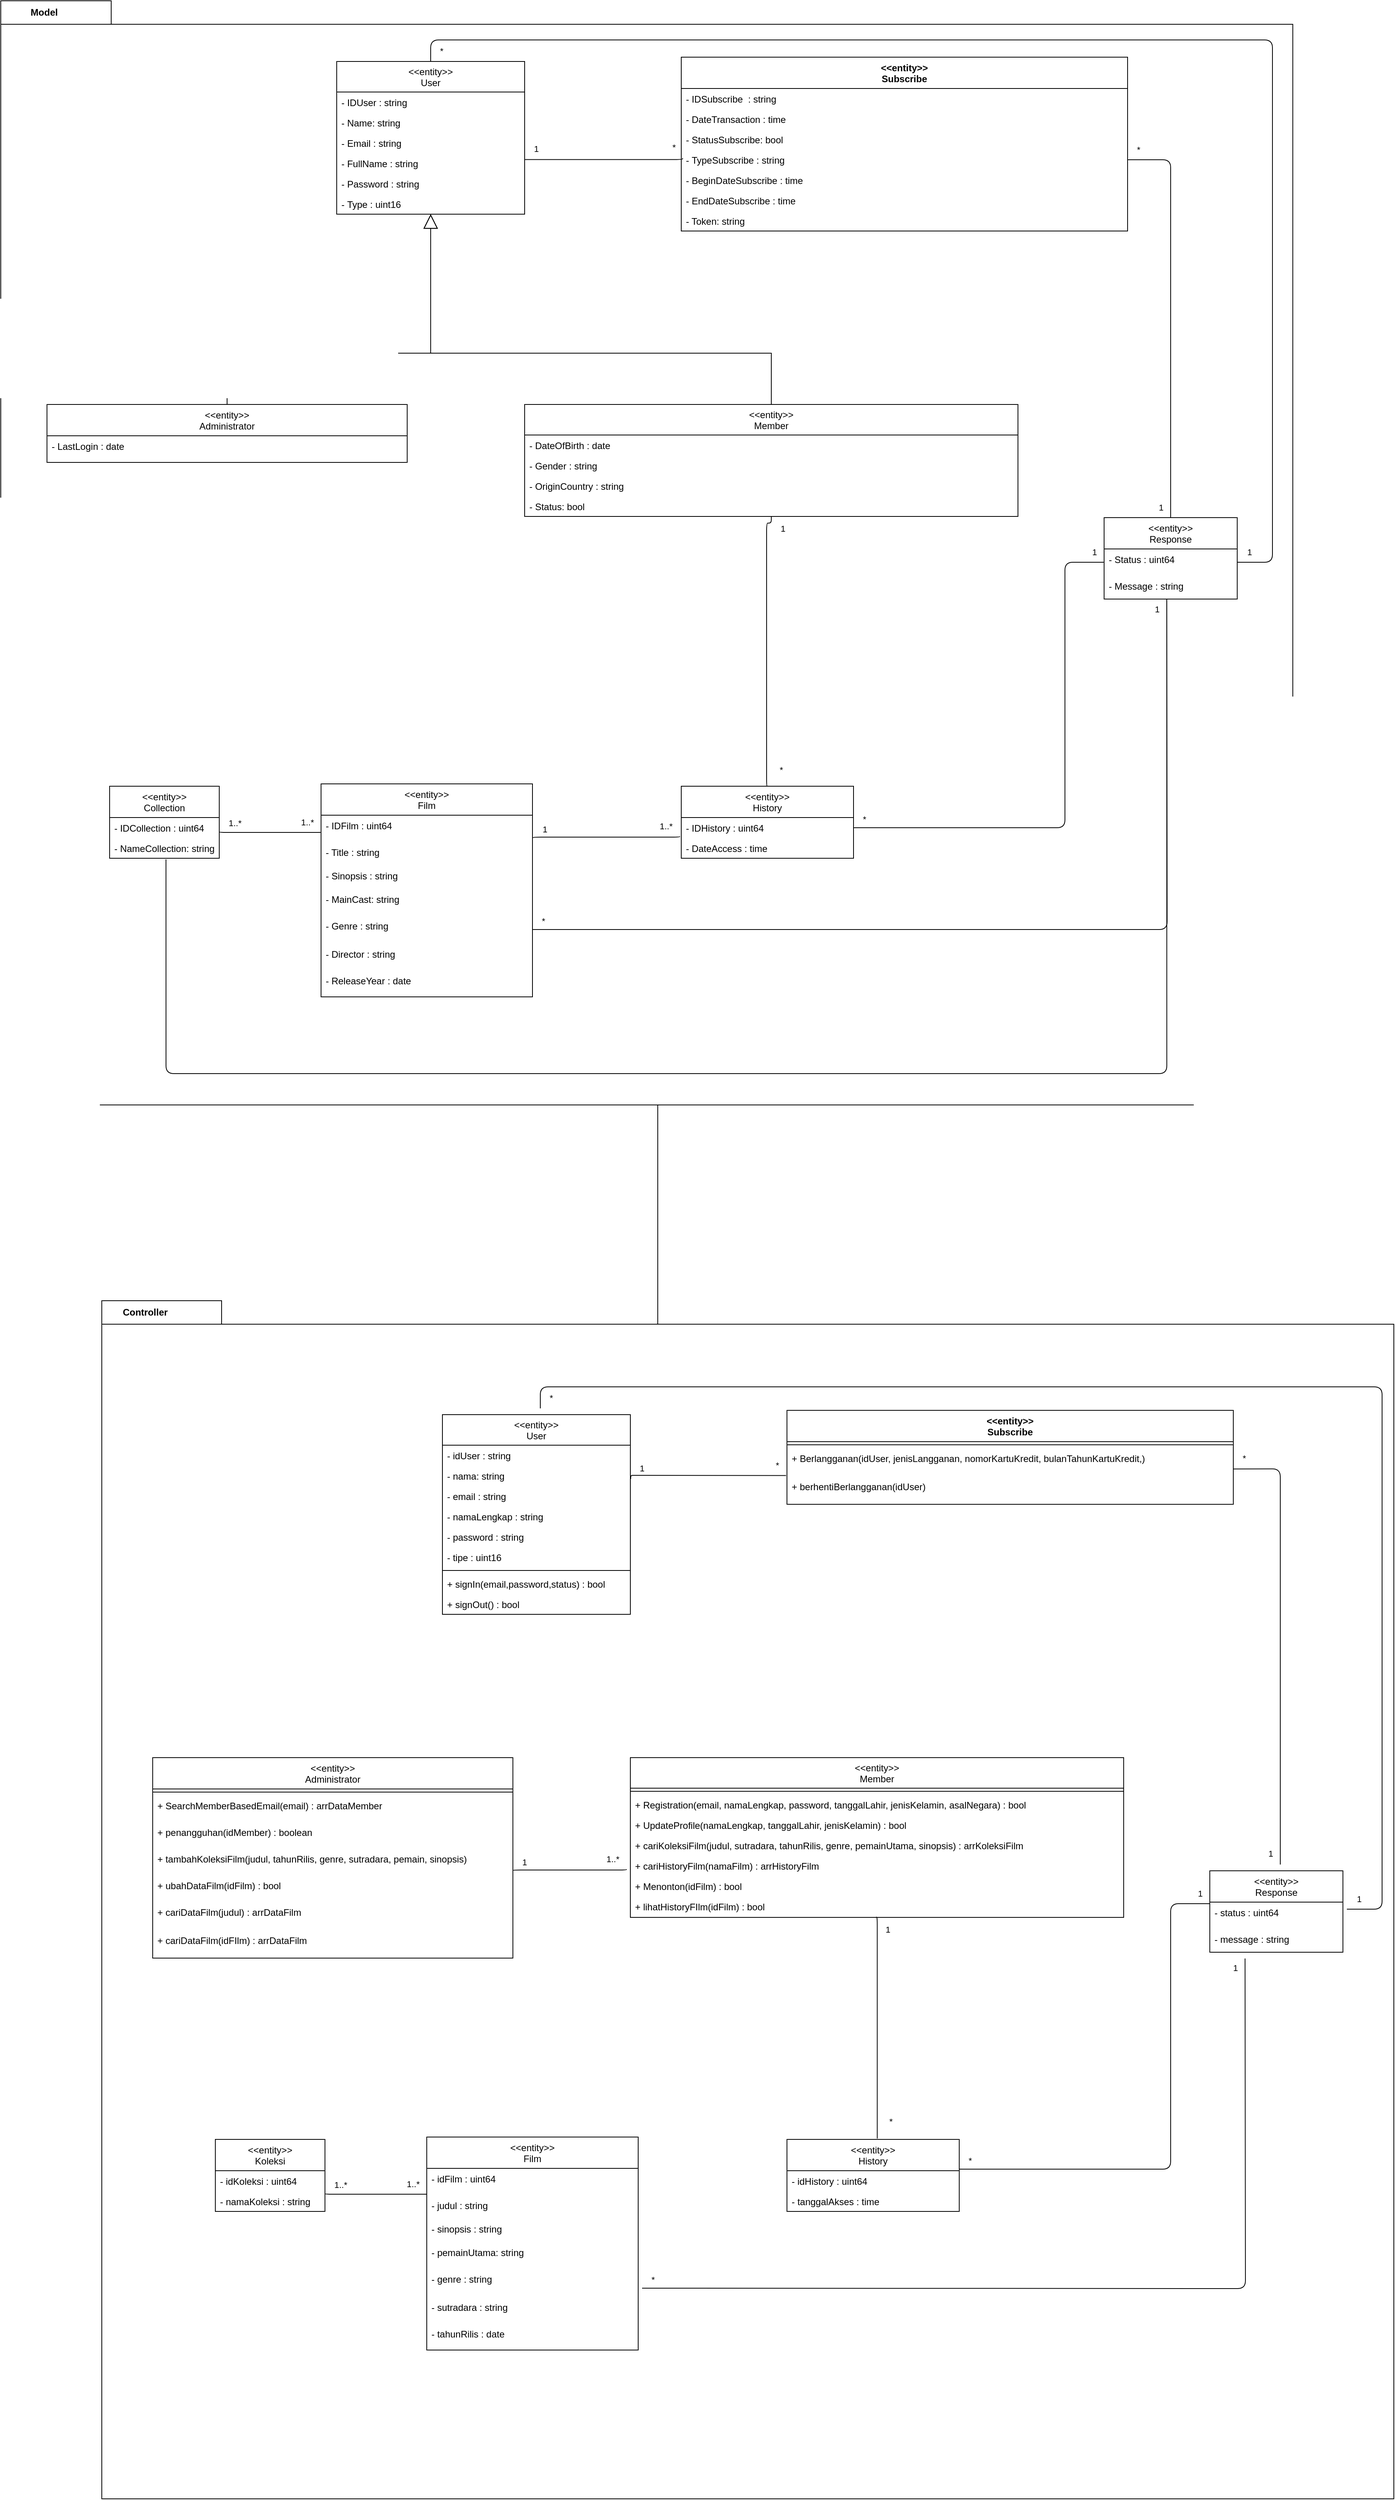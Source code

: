 <mxfile>
    <diagram id="NXoUtkJ71gg7D1fnaNGt" name="Class Diagram">
        <mxGraphModel dx="421" dy="1394" grid="1" gridSize="10" guides="1" tooltips="1" connect="1" arrows="1" fold="1" page="1" pageScale="1" pageWidth="850" pageHeight="1100" math="0" shadow="0">
            <root>
                <mxCell id="0"/>
                <mxCell id="1" parent="0"/>
                <mxCell id="-B72JW4S_CNFPvoDVsB8-190" value="Model" style="shape=folder;fontStyle=1;tabWidth=110;tabHeight=30;tabPosition=left;html=1;boundedLbl=1;labelInHeader=1;container=1;collapsible=0;recursiveResize=0;" parent="1" vertex="1">
                    <mxGeometry x="11" y="-1090" width="1650" height="1410" as="geometry"/>
                </mxCell>
                <mxCell id="172" value="" style="endArrow=none;html=1;edgeStyle=orthogonalEdgeStyle;entryX=-0.009;entryY=0.923;entryDx=0;entryDy=0;exitX=1;exitY=0.5;exitDx=0;exitDy=0;entryPerimeter=0;" parent="-B72JW4S_CNFPvoDVsB8-190" target="78" edge="1">
                    <mxGeometry relative="1" as="geometry">
                        <mxPoint x="680" y="1069" as="sourcePoint"/>
                        <mxPoint x="890" y="1068" as="targetPoint"/>
                        <Array as="points">
                            <mxPoint x="680" y="1068"/>
                        </Array>
                    </mxGeometry>
                </mxCell>
                <mxCell id="173" value="1" style="edgeLabel;resizable=0;html=1;align=left;verticalAlign=bottom;" parent="172" connectable="0" vertex="1">
                    <mxGeometry x="-1" relative="1" as="geometry">
                        <mxPoint x="10" y="-3" as="offset"/>
                    </mxGeometry>
                </mxCell>
                <mxCell id="174" value="1..*" style="edgeLabel;resizable=0;html=1;align=right;verticalAlign=bottom;" parent="172" connectable="0" vertex="1">
                    <mxGeometry x="1" relative="1" as="geometry">
                        <mxPoint x="-8.65" y="-5" as="offset"/>
                    </mxGeometry>
                </mxCell>
                <mxCell id="qkwveqBN_5tGitOWMpCw-6" value="&lt;&lt;entity&gt;&gt;&#10;Film" style="swimlane;fontStyle=0;childLayout=stackLayout;horizontal=1;startSize=40;fillColor=none;horizontalStack=0;resizeParent=1;resizeParentMax=0;resizeLast=0;collapsible=1;marginBottom=0;" parent="1" vertex="1">
                    <mxGeometry x="420" y="-90" width="270" height="272" as="geometry"/>
                </mxCell>
                <mxCell id="31" value="- IDFilm : uint64" style="text;strokeColor=none;fillColor=none;align=left;verticalAlign=top;spacingLeft=4;spacingRight=4;overflow=hidden;rotatable=0;points=[[0,0.5],[1,0.5]];portConstraint=eastwest;" parent="qkwveqBN_5tGitOWMpCw-6" vertex="1">
                    <mxGeometry y="40" width="270" height="34" as="geometry"/>
                </mxCell>
                <mxCell id="qkwveqBN_5tGitOWMpCw-7" value="- Title : string" style="text;strokeColor=none;fillColor=none;align=left;verticalAlign=top;spacingLeft=4;spacingRight=4;overflow=hidden;rotatable=0;points=[[0,0.5],[1,0.5]];portConstraint=eastwest;" parent="qkwveqBN_5tGitOWMpCw-6" vertex="1">
                    <mxGeometry y="74" width="270" height="30" as="geometry"/>
                </mxCell>
                <mxCell id="30" value="- Sinopsis : string" style="text;strokeColor=none;fillColor=none;align=left;verticalAlign=top;spacingLeft=4;spacingRight=4;overflow=hidden;rotatable=0;points=[[0,0.5],[1,0.5]];portConstraint=eastwest;" parent="qkwveqBN_5tGitOWMpCw-6" vertex="1">
                    <mxGeometry y="104" width="270" height="30" as="geometry"/>
                </mxCell>
                <mxCell id="qkwveqBN_5tGitOWMpCw-9" value="- MainCast: string" style="text;strokeColor=none;fillColor=none;align=left;verticalAlign=top;spacingLeft=4;spacingRight=4;overflow=hidden;rotatable=0;points=[[0,0.5],[1,0.5]];portConstraint=eastwest;" parent="qkwveqBN_5tGitOWMpCw-6" vertex="1">
                    <mxGeometry y="134" width="270" height="34" as="geometry"/>
                </mxCell>
                <mxCell id="29" value="- Genre : string" style="text;strokeColor=none;fillColor=none;align=left;verticalAlign=top;spacingLeft=4;spacingRight=4;overflow=hidden;rotatable=0;points=[[0,0.5],[1,0.5]];portConstraint=eastwest;" parent="qkwveqBN_5tGitOWMpCw-6" vertex="1">
                    <mxGeometry y="168" width="270" height="36" as="geometry"/>
                </mxCell>
                <mxCell id="qkwveqBN_5tGitOWMpCw-8" value="- Director : string" style="text;strokeColor=none;fillColor=none;align=left;verticalAlign=top;spacingLeft=4;spacingRight=4;overflow=hidden;rotatable=0;points=[[0,0.5],[1,0.5]];portConstraint=eastwest;" parent="qkwveqBN_5tGitOWMpCw-6" vertex="1">
                    <mxGeometry y="204" width="270" height="34" as="geometry"/>
                </mxCell>
                <mxCell id="135" value="- ReleaseYear : date" style="text;strokeColor=none;fillColor=none;align=left;verticalAlign=top;spacingLeft=4;spacingRight=4;overflow=hidden;rotatable=0;points=[[0,0.5],[1,0.5]];portConstraint=eastwest;" parent="qkwveqBN_5tGitOWMpCw-6" vertex="1">
                    <mxGeometry y="238" width="270" height="34" as="geometry"/>
                </mxCell>
                <mxCell id="xPRmOCERpgeF5Jm3187p-31" value="&lt;&lt;entity&gt;&gt;&#10;Subscribe" style="swimlane;fontStyle=1;align=center;verticalAlign=top;childLayout=stackLayout;horizontal=1;startSize=40;horizontalStack=0;resizeParent=1;resizeParentMax=0;resizeLast=0;collapsible=1;marginBottom=0;" parent="1" vertex="1">
                    <mxGeometry x="880" y="-1018" width="570" height="222" as="geometry"/>
                </mxCell>
                <mxCell id="xPRmOCERpgeF5Jm3187p-32" value="- IDSubscribe  : string" style="text;strokeColor=none;fillColor=none;align=left;verticalAlign=top;spacingLeft=4;spacingRight=4;overflow=hidden;rotatable=0;points=[[0,0.5],[1,0.5]];portConstraint=eastwest;" parent="xPRmOCERpgeF5Jm3187p-31" vertex="1">
                    <mxGeometry y="40" width="570" height="26" as="geometry"/>
                </mxCell>
                <mxCell id="xPRmOCERpgeF5Jm3187p-33" value="- DateTransaction : time" style="text;strokeColor=none;fillColor=none;align=left;verticalAlign=top;spacingLeft=4;spacingRight=4;overflow=hidden;rotatable=0;points=[[0,0.5],[1,0.5]];portConstraint=eastwest;" parent="xPRmOCERpgeF5Jm3187p-31" vertex="1">
                    <mxGeometry y="66" width="570" height="26" as="geometry"/>
                </mxCell>
                <mxCell id="xPRmOCERpgeF5Jm3187p-185" value="- StatusSubscribe: bool" style="text;strokeColor=none;fillColor=none;align=left;verticalAlign=top;spacingLeft=4;spacingRight=4;overflow=hidden;rotatable=0;points=[[0,0.5],[1,0.5]];portConstraint=eastwest;" parent="xPRmOCERpgeF5Jm3187p-31" vertex="1">
                    <mxGeometry y="92" width="570" height="26" as="geometry"/>
                </mxCell>
                <mxCell id="xPRmOCERpgeF5Jm3187p-167" value="- TypeSubscribe : string" style="text;strokeColor=none;fillColor=none;align=left;verticalAlign=top;spacingLeft=4;spacingRight=4;overflow=hidden;rotatable=0;points=[[0,0.5],[1,0.5]];portConstraint=eastwest;" parent="xPRmOCERpgeF5Jm3187p-31" vertex="1">
                    <mxGeometry y="118" width="570" height="26" as="geometry"/>
                </mxCell>
                <mxCell id="xPRmOCERpgeF5Jm3187p-74" value="- BeginDateSubscribe : time" style="text;strokeColor=none;fillColor=none;align=left;verticalAlign=top;spacingLeft=4;spacingRight=4;overflow=hidden;rotatable=0;points=[[0,0.5],[1,0.5]];portConstraint=eastwest;" parent="xPRmOCERpgeF5Jm3187p-31" vertex="1">
                    <mxGeometry y="144" width="570" height="26" as="geometry"/>
                </mxCell>
                <mxCell id="xPRmOCERpgeF5Jm3187p-34" value="- EndDateSubscribe : time" style="text;strokeColor=none;fillColor=none;align=left;verticalAlign=top;spacingLeft=4;spacingRight=4;overflow=hidden;rotatable=0;points=[[0,0.5],[1,0.5]];portConstraint=eastwest;" parent="xPRmOCERpgeF5Jm3187p-31" vertex="1">
                    <mxGeometry y="170" width="570" height="26" as="geometry"/>
                </mxCell>
                <mxCell id="xPRmOCERpgeF5Jm3187p-73" value="- Token: string" style="text;strokeColor=none;fillColor=none;align=left;verticalAlign=top;spacingLeft=4;spacingRight=4;overflow=hidden;rotatable=0;points=[[0,0.5],[1,0.5]];portConstraint=eastwest;" parent="xPRmOCERpgeF5Jm3187p-31" vertex="1">
                    <mxGeometry y="196" width="570" height="26" as="geometry"/>
                </mxCell>
                <mxCell id="63" value="&lt;&lt;entity&gt;&gt;&#10;User" style="swimlane;fontStyle=0;childLayout=stackLayout;horizontal=1;startSize=39;fillColor=none;horizontalStack=0;resizeParent=1;resizeParentMax=0;resizeLast=0;collapsible=1;marginBottom=0;" parent="1" vertex="1">
                    <mxGeometry x="440" y="-1012.5" width="240" height="195" as="geometry"/>
                </mxCell>
                <mxCell id="64" value="- IDUser : string" style="text;strokeColor=none;fillColor=none;align=left;verticalAlign=top;spacingLeft=4;spacingRight=4;overflow=hidden;rotatable=0;points=[[0,0.5],[1,0.5]];portConstraint=eastwest;" parent="63" vertex="1">
                    <mxGeometry y="39" width="240" height="26" as="geometry"/>
                </mxCell>
                <mxCell id="171" value="- Name: string&#10;" style="text;strokeColor=none;fillColor=none;align=left;verticalAlign=top;spacingLeft=4;spacingRight=4;overflow=hidden;rotatable=0;points=[[0,0.5],[1,0.5]];portConstraint=eastwest;" parent="63" vertex="1">
                    <mxGeometry y="65" width="240" height="26" as="geometry"/>
                </mxCell>
                <mxCell id="74" value="- Email : string" style="text;strokeColor=none;fillColor=none;align=left;verticalAlign=top;spacingLeft=4;spacingRight=4;overflow=hidden;rotatable=0;points=[[0,0.5],[1,0.5]];portConstraint=eastwest;" parent="63" vertex="1">
                    <mxGeometry y="91" width="240" height="26" as="geometry"/>
                </mxCell>
                <mxCell id="xPRmOCERpgeF5Jm3187p-138" value="- FullName : string" style="text;strokeColor=none;fillColor=none;align=left;verticalAlign=top;spacingLeft=4;spacingRight=4;overflow=hidden;rotatable=0;points=[[0,0.5],[1,0.5]];portConstraint=eastwest;" parent="63" vertex="1">
                    <mxGeometry y="117" width="240" height="26" as="geometry"/>
                </mxCell>
                <mxCell id="66" value="- Password : string" style="text;strokeColor=none;fillColor=none;align=left;verticalAlign=top;spacingLeft=4;spacingRight=4;overflow=hidden;rotatable=0;points=[[0,0.5],[1,0.5]];portConstraint=eastwest;" parent="63" vertex="1">
                    <mxGeometry y="143" width="240" height="26" as="geometry"/>
                </mxCell>
                <mxCell id="68" value="- Type : uint16" style="text;strokeColor=none;fillColor=none;align=left;verticalAlign=top;spacingLeft=4;spacingRight=4;overflow=hidden;rotatable=0;points=[[0,0.5],[1,0.5]];portConstraint=eastwest;" parent="63" vertex="1">
                    <mxGeometry y="169" width="240" height="26" as="geometry"/>
                </mxCell>
                <mxCell id="77" value="&lt;&lt;entity&gt;&gt;&#10;History" style="swimlane;fontStyle=0;childLayout=stackLayout;horizontal=1;startSize=40;fillColor=none;horizontalStack=0;resizeParent=1;resizeParentMax=0;resizeLast=0;collapsible=1;marginBottom=0;" parent="1" vertex="1">
                    <mxGeometry x="880" y="-87" width="220" height="92" as="geometry"/>
                </mxCell>
                <mxCell id="78" value="- IDHistory : uint64" style="text;strokeColor=none;fillColor=none;align=left;verticalAlign=top;spacingLeft=4;spacingRight=4;overflow=hidden;rotatable=0;points=[[0,0.5],[1,0.5]];portConstraint=eastwest;" parent="77" vertex="1">
                    <mxGeometry y="40" width="220" height="26" as="geometry"/>
                </mxCell>
                <mxCell id="81" value="- DateAccess : time" style="text;strokeColor=none;fillColor=none;align=left;verticalAlign=top;spacingLeft=4;spacingRight=4;overflow=hidden;rotatable=0;points=[[0,0.5],[1,0.5]];portConstraint=eastwest;" parent="77" vertex="1">
                    <mxGeometry y="66" width="220" height="26" as="geometry"/>
                </mxCell>
                <mxCell id="117" value="&lt;&lt;entity&gt;&gt;&#10;Administrator" style="swimlane;fontStyle=0;childLayout=stackLayout;horizontal=1;startSize=40;fillColor=none;horizontalStack=0;resizeParent=1;resizeParentMax=0;resizeLast=0;collapsible=1;marginBottom=0;swimlaneLine=1;" parent="1" vertex="1">
                    <mxGeometry x="70" y="-574.5" width="460" height="74" as="geometry"/>
                </mxCell>
                <mxCell id="123" value="- LastLogin : date" style="text;strokeColor=none;fillColor=none;align=left;verticalAlign=top;spacingLeft=4;spacingRight=4;overflow=hidden;rotatable=0;points=[[0,0.5],[1,0.5]];portConstraint=eastwest;" parent="117" vertex="1">
                    <mxGeometry y="40" width="460" height="34" as="geometry"/>
                </mxCell>
                <mxCell id="129" value="&lt;&lt;entity&gt;&gt;&#10;Collection" style="swimlane;fontStyle=0;childLayout=stackLayout;horizontal=1;startSize=40;fillColor=none;horizontalStack=0;resizeParent=1;resizeParentMax=0;resizeLast=0;collapsible=1;marginBottom=0;" parent="1" vertex="1">
                    <mxGeometry x="150" y="-87" width="140" height="92" as="geometry"/>
                </mxCell>
                <mxCell id="130" value="- IDCollection : uint64" style="text;strokeColor=none;fillColor=none;align=left;verticalAlign=top;spacingLeft=4;spacingRight=4;overflow=hidden;rotatable=0;points=[[0,0.5],[1,0.5]];portConstraint=eastwest;" parent="129" vertex="1">
                    <mxGeometry y="40" width="140" height="26" as="geometry"/>
                </mxCell>
                <mxCell id="131" value="- NameCollection: string" style="text;strokeColor=none;fillColor=none;align=left;verticalAlign=top;spacingLeft=4;spacingRight=4;overflow=hidden;rotatable=0;points=[[0,0.5],[1,0.5]];portConstraint=eastwest;" parent="129" vertex="1">
                    <mxGeometry y="66" width="140" height="26" as="geometry"/>
                </mxCell>
                <mxCell id="xPRmOCERpgeF5Jm3187p-135" value="&lt;&lt;entity&gt;&gt;&#10;Member" style="swimlane;fontStyle=0;childLayout=stackLayout;horizontal=1;startSize=39;fillColor=none;horizontalStack=0;resizeParent=1;resizeParentMax=0;resizeLast=0;collapsible=1;marginBottom=0;" parent="1" vertex="1">
                    <mxGeometry x="680" y="-574.5" width="630" height="143" as="geometry"/>
                </mxCell>
                <mxCell id="xPRmOCERpgeF5Jm3187p-140" value="- DateOfBirth : date" style="text;strokeColor=none;fillColor=none;align=left;verticalAlign=top;spacingLeft=4;spacingRight=4;overflow=hidden;rotatable=0;points=[[0,0.5],[1,0.5]];portConstraint=eastwest;" parent="xPRmOCERpgeF5Jm3187p-135" vertex="1">
                    <mxGeometry y="39" width="630" height="26" as="geometry"/>
                </mxCell>
                <mxCell id="xPRmOCERpgeF5Jm3187p-141" value="- Gender : string" style="text;strokeColor=none;fillColor=none;align=left;verticalAlign=top;spacingLeft=4;spacingRight=4;overflow=hidden;rotatable=0;points=[[0,0.5],[1,0.5]];portConstraint=eastwest;" parent="xPRmOCERpgeF5Jm3187p-135" vertex="1">
                    <mxGeometry y="65" width="630" height="26" as="geometry"/>
                </mxCell>
                <mxCell id="xPRmOCERpgeF5Jm3187p-142" value="- OriginCountry : string" style="text;strokeColor=none;fillColor=none;align=left;verticalAlign=top;spacingLeft=4;spacingRight=4;overflow=hidden;rotatable=0;points=[[0,0.5],[1,0.5]];portConstraint=eastwest;" parent="xPRmOCERpgeF5Jm3187p-135" vertex="1">
                    <mxGeometry y="91" width="630" height="26" as="geometry"/>
                </mxCell>
                <mxCell id="xPRmOCERpgeF5Jm3187p-144" value="- Status: bool" style="text;strokeColor=none;fillColor=none;align=left;verticalAlign=top;spacingLeft=4;spacingRight=4;overflow=hidden;rotatable=0;points=[[0,0.5],[1,0.5]];portConstraint=eastwest;" parent="xPRmOCERpgeF5Jm3187p-135" vertex="1">
                    <mxGeometry y="117" width="630" height="26" as="geometry"/>
                </mxCell>
                <mxCell id="148" value="" style="endArrow=none;html=1;edgeStyle=orthogonalEdgeStyle;exitX=1;exitY=0.5;exitDx=0;exitDy=0;" parent="1" edge="1">
                    <mxGeometry relative="1" as="geometry">
                        <mxPoint x="290" y="-29" as="sourcePoint"/>
                        <mxPoint x="420" y="-28" as="targetPoint"/>
                        <Array as="points">
                            <mxPoint x="290" y="-28"/>
                        </Array>
                    </mxGeometry>
                </mxCell>
                <mxCell id="149" value="1..*" style="edgeLabel;resizable=0;html=1;align=left;verticalAlign=bottom;" parent="148" connectable="0" vertex="1">
                    <mxGeometry x="-1" relative="1" as="geometry">
                        <mxPoint x="10" y="-3" as="offset"/>
                    </mxGeometry>
                </mxCell>
                <mxCell id="150" value="1..*" style="edgeLabel;resizable=0;html=1;align=right;verticalAlign=bottom;" parent="148" connectable="0" vertex="1">
                    <mxGeometry x="1" relative="1" as="geometry">
                        <mxPoint x="-8.65" y="-5" as="offset"/>
                    </mxGeometry>
                </mxCell>
                <mxCell id="168" value="" style="endArrow=block;endSize=16;endFill=0;html=1;exitX=0.5;exitY=0;exitDx=0;exitDy=0;entryX=0.5;entryY=1;entryDx=0;entryDy=0;rounded=0;" parent="1" source="117" target="63" edge="1">
                    <mxGeometry x="-0.103" y="117" width="160" relative="1" as="geometry">
                        <mxPoint x="160" y="-750" as="sourcePoint"/>
                        <mxPoint x="560" y="-710" as="targetPoint"/>
                        <mxPoint as="offset"/>
                        <Array as="points">
                            <mxPoint x="300" y="-640"/>
                            <mxPoint x="560" y="-640"/>
                        </Array>
                    </mxGeometry>
                </mxCell>
                <mxCell id="169" value="" style="endArrow=block;endSize=16;endFill=0;html=1;exitX=0.5;exitY=0;exitDx=0;exitDy=0;entryX=0.5;entryY=1;entryDx=0;entryDy=0;rounded=0;" parent="1" source="xPRmOCERpgeF5Jm3187p-135" target="63" edge="1">
                    <mxGeometry x="-0.308" y="-60" width="160" relative="1" as="geometry">
                        <mxPoint x="920" y="-750" as="sourcePoint"/>
                        <mxPoint x="1080" y="-750" as="targetPoint"/>
                        <mxPoint as="offset"/>
                        <Array as="points">
                            <mxPoint x="995" y="-640"/>
                            <mxPoint x="560" y="-640"/>
                        </Array>
                    </mxGeometry>
                </mxCell>
                <mxCell id="xPRmOCERpgeF5Jm3187p-171" value="" style="endArrow=none;html=1;edgeStyle=orthogonalEdgeStyle;entryX=0.003;entryY=0.115;entryDx=0;entryDy=0;entryPerimeter=0;exitX=1;exitY=0.008;exitDx=0;exitDy=0;exitPerimeter=0;" parent="1" edge="1">
                    <mxGeometry relative="1" as="geometry">
                        <mxPoint x="680" y="-887.292" as="sourcePoint"/>
                        <mxPoint x="881.71" y="-889.01" as="targetPoint"/>
                        <Array as="points">
                            <mxPoint x="882" y="-887"/>
                        </Array>
                    </mxGeometry>
                </mxCell>
                <mxCell id="xPRmOCERpgeF5Jm3187p-172" value="1" style="edgeLabel;resizable=0;html=1;align=left;verticalAlign=bottom;" parent="xPRmOCERpgeF5Jm3187p-171" connectable="0" vertex="1">
                    <mxGeometry x="-1" relative="1" as="geometry">
                        <mxPoint x="10" y="-5" as="offset"/>
                    </mxGeometry>
                </mxCell>
                <mxCell id="xPRmOCERpgeF5Jm3187p-173" value="*" style="edgeLabel;resizable=0;html=1;align=right;verticalAlign=bottom;" parent="xPRmOCERpgeF5Jm3187p-171" connectable="0" vertex="1">
                    <mxGeometry x="1" relative="1" as="geometry">
                        <mxPoint x="-8.65" y="-5" as="offset"/>
                    </mxGeometry>
                </mxCell>
                <mxCell id="xPRmOCERpgeF5Jm3187p-186" value="" style="endArrow=none;html=1;edgeStyle=orthogonalEdgeStyle;entryX=0.5;entryY=0;entryDx=0;entryDy=0;exitX=0.5;exitY=1;exitDx=0;exitDy=0;" parent="1" source="xPRmOCERpgeF5Jm3187p-135" target="77" edge="1">
                    <mxGeometry relative="1" as="geometry">
                        <mxPoint x="988.7" y="-266.257" as="sourcePoint"/>
                        <mxPoint x="1000" y="-230" as="targetPoint"/>
                        <Array as="points">
                            <mxPoint x="989" y="-423"/>
                            <mxPoint x="989" y="-87"/>
                        </Array>
                    </mxGeometry>
                </mxCell>
                <mxCell id="xPRmOCERpgeF5Jm3187p-187" value="1" style="edgeLabel;resizable=0;html=1;align=left;verticalAlign=bottom;" parent="xPRmOCERpgeF5Jm3187p-186" connectable="0" vertex="1">
                    <mxGeometry x="-1" relative="1" as="geometry">
                        <mxPoint x="10" y="23.79" as="offset"/>
                    </mxGeometry>
                </mxCell>
                <mxCell id="xPRmOCERpgeF5Jm3187p-188" value="*" style="edgeLabel;resizable=0;html=1;align=right;verticalAlign=bottom;" parent="xPRmOCERpgeF5Jm3187p-186" connectable="0" vertex="1">
                    <mxGeometry x="1" relative="1" as="geometry">
                        <mxPoint x="20.01" y="-13" as="offset"/>
                    </mxGeometry>
                </mxCell>
                <mxCell id="PSEs1ek8aJjs4fxWT1k4-196" value="&lt;&lt;entity&gt;&gt;&#10;Response" style="swimlane;fontStyle=0;childLayout=stackLayout;horizontal=1;startSize=40;fillColor=none;horizontalStack=0;resizeParent=1;resizeParentMax=0;resizeLast=0;collapsible=1;marginBottom=0;" parent="1" vertex="1">
                    <mxGeometry x="1420" y="-430" width="170" height="104" as="geometry"/>
                </mxCell>
                <mxCell id="PSEs1ek8aJjs4fxWT1k4-197" value="- Status : uint64" style="text;strokeColor=none;fillColor=none;align=left;verticalAlign=top;spacingLeft=4;spacingRight=4;overflow=hidden;rotatable=0;points=[[0,0.5],[1,0.5]];portConstraint=eastwest;" parent="PSEs1ek8aJjs4fxWT1k4-196" vertex="1">
                    <mxGeometry y="40" width="170" height="34" as="geometry"/>
                </mxCell>
                <mxCell id="PSEs1ek8aJjs4fxWT1k4-198" value="- Message : string" style="text;strokeColor=none;fillColor=none;align=left;verticalAlign=top;spacingLeft=4;spacingRight=4;overflow=hidden;rotatable=0;points=[[0,0.5],[1,0.5]];portConstraint=eastwest;" parent="PSEs1ek8aJjs4fxWT1k4-196" vertex="1">
                    <mxGeometry y="74" width="170" height="30" as="geometry"/>
                </mxCell>
                <mxCell id="F-V5ND6PVSmv4cr_XZZq-194" value="" style="endArrow=none;html=1;edgeStyle=orthogonalEdgeStyle;exitX=1;exitY=0.5;exitDx=0;exitDy=0;" parent="1" source="29" edge="1">
                    <mxGeometry relative="1" as="geometry">
                        <mxPoint x="780" y="91" as="sourcePoint"/>
                        <mxPoint x="1500" y="-325" as="targetPoint"/>
                    </mxGeometry>
                </mxCell>
                <mxCell id="F-V5ND6PVSmv4cr_XZZq-195" value="*" style="edgeLabel;resizable=0;html=1;align=left;verticalAlign=bottom;" parent="F-V5ND6PVSmv4cr_XZZq-194" connectable="0" vertex="1">
                    <mxGeometry x="-1" relative="1" as="geometry">
                        <mxPoint x="10" y="-3" as="offset"/>
                    </mxGeometry>
                </mxCell>
                <mxCell id="F-V5ND6PVSmv4cr_XZZq-196" value="1" style="edgeLabel;resizable=0;html=1;align=right;verticalAlign=bottom;" parent="F-V5ND6PVSmv4cr_XZZq-194" connectable="0" vertex="1">
                    <mxGeometry x="1" relative="1" as="geometry">
                        <mxPoint x="-8.37" y="20.27" as="offset"/>
                    </mxGeometry>
                </mxCell>
                <mxCell id="F-V5ND6PVSmv4cr_XZZq-197" value="" style="endArrow=none;html=1;edgeStyle=orthogonalEdgeStyle;entryX=0;entryY=0.5;entryDx=0;entryDy=0;exitX=1;exitY=0.5;exitDx=0;exitDy=0;" parent="1" source="78" target="PSEs1ek8aJjs4fxWT1k4-197" edge="1">
                    <mxGeometry relative="1" as="geometry">
                        <mxPoint x="850" y="131.83" as="sourcePoint"/>
                        <mxPoint x="1678.37" y="-284.5" as="targetPoint"/>
                        <Array as="points">
                            <mxPoint x="1370" y="-34"/>
                            <mxPoint x="1370" y="-373"/>
                        </Array>
                    </mxGeometry>
                </mxCell>
                <mxCell id="F-V5ND6PVSmv4cr_XZZq-198" value="*" style="edgeLabel;resizable=0;html=1;align=left;verticalAlign=bottom;" parent="F-V5ND6PVSmv4cr_XZZq-197" connectable="0" vertex="1">
                    <mxGeometry x="-1" relative="1" as="geometry">
                        <mxPoint x="10" y="-3" as="offset"/>
                    </mxGeometry>
                </mxCell>
                <mxCell id="F-V5ND6PVSmv4cr_XZZq-199" value="1" style="edgeLabel;resizable=0;html=1;align=right;verticalAlign=bottom;" parent="F-V5ND6PVSmv4cr_XZZq-197" connectable="0" vertex="1">
                    <mxGeometry x="1" relative="1" as="geometry">
                        <mxPoint x="-8.65" y="-5" as="offset"/>
                    </mxGeometry>
                </mxCell>
                <mxCell id="F-V5ND6PVSmv4cr_XZZq-200" value="" style="endArrow=none;html=1;edgeStyle=orthogonalEdgeStyle;entryX=0.5;entryY=0;entryDx=0;entryDy=0;exitX=1;exitY=0.5;exitDx=0;exitDy=0;" parent="1" source="xPRmOCERpgeF5Jm3187p-167" target="PSEs1ek8aJjs4fxWT1k4-196" edge="1">
                    <mxGeometry relative="1" as="geometry">
                        <mxPoint x="1340.0" y="-718.282" as="sourcePoint"/>
                        <mxPoint x="1541.71" y="-720.0" as="targetPoint"/>
                        <Array as="points">
                            <mxPoint x="1505" y="-887"/>
                        </Array>
                    </mxGeometry>
                </mxCell>
                <mxCell id="F-V5ND6PVSmv4cr_XZZq-201" value="*" style="edgeLabel;resizable=0;html=1;align=left;verticalAlign=bottom;" parent="F-V5ND6PVSmv4cr_XZZq-200" connectable="0" vertex="1">
                    <mxGeometry x="-1" relative="1" as="geometry">
                        <mxPoint x="10" y="-5" as="offset"/>
                    </mxGeometry>
                </mxCell>
                <mxCell id="F-V5ND6PVSmv4cr_XZZq-202" value="1" style="edgeLabel;resizable=0;html=1;align=right;verticalAlign=bottom;" parent="F-V5ND6PVSmv4cr_XZZq-200" connectable="0" vertex="1">
                    <mxGeometry x="1" relative="1" as="geometry">
                        <mxPoint x="-8.65" y="-5" as="offset"/>
                    </mxGeometry>
                </mxCell>
                <mxCell id="kffBZMJveE1h7kaRIkHa-188" value="" style="endArrow=none;html=1;edgeStyle=orthogonalEdgeStyle;entryX=1;entryY=0.5;entryDx=0;entryDy=0;exitX=0.5;exitY=0;exitDx=0;exitDy=0;" parent="1" source="63" target="PSEs1ek8aJjs4fxWT1k4-197" edge="1">
                    <mxGeometry relative="1" as="geometry">
                        <mxPoint x="1580" y="-900" as="sourcePoint"/>
                        <mxPoint x="1635" y="-443" as="targetPoint"/>
                        <Array as="points">
                            <mxPoint x="560" y="-1040"/>
                            <mxPoint x="1635" y="-1040"/>
                            <mxPoint x="1635" y="-373"/>
                        </Array>
                    </mxGeometry>
                </mxCell>
                <mxCell id="kffBZMJveE1h7kaRIkHa-189" value="*" style="edgeLabel;resizable=0;html=1;align=left;verticalAlign=bottom;" parent="kffBZMJveE1h7kaRIkHa-188" connectable="0" vertex="1">
                    <mxGeometry x="-1" relative="1" as="geometry">
                        <mxPoint x="10" y="-5" as="offset"/>
                    </mxGeometry>
                </mxCell>
                <mxCell id="kffBZMJveE1h7kaRIkHa-190" value="1" style="edgeLabel;resizable=0;html=1;align=right;verticalAlign=bottom;" parent="kffBZMJveE1h7kaRIkHa-188" connectable="0" vertex="1">
                    <mxGeometry x="1" relative="1" as="geometry">
                        <mxPoint x="19.79" y="-5" as="offset"/>
                    </mxGeometry>
                </mxCell>
                <mxCell id="kffBZMJveE1h7kaRIkHa-191" value="" style="endArrow=none;html=1;edgeStyle=orthogonalEdgeStyle;exitX=0.514;exitY=1.051;exitDx=0;exitDy=0;exitPerimeter=0;entryX=0.471;entryY=1.011;entryDx=0;entryDy=0;entryPerimeter=0;" parent="1" source="131" target="PSEs1ek8aJjs4fxWT1k4-198" edge="1">
                    <mxGeometry relative="1" as="geometry">
                        <mxPoint x="670" y="261" as="sourcePoint"/>
                        <mxPoint x="1500.0" y="-160" as="targetPoint"/>
                        <Array as="points">
                            <mxPoint x="222" y="280"/>
                            <mxPoint x="1500" y="280"/>
                        </Array>
                    </mxGeometry>
                </mxCell>
                <mxCell id="190" value="" style="endArrow=none;html=1;edgeStyle=orthogonalEdgeStyle;exitX=0;exitY=0;exitDx=880;exitDy=30;exitPerimeter=0;" parent="1" target="-B72JW4S_CNFPvoDVsB8-190" edge="1">
                    <mxGeometry relative="1" as="geometry">
                        <mxPoint x="840.0" y="670" as="sourcePoint"/>
                        <mxPoint x="1250" y="360" as="targetPoint"/>
                        <Array as="points">
                            <mxPoint x="850" y="450"/>
                            <mxPoint x="850" y="450"/>
                        </Array>
                    </mxGeometry>
                </mxCell>
                <mxCell id="380" value="" style="endArrow=none;html=1;edgeStyle=orthogonalEdgeStyle;exitX=0.514;exitY=1.051;exitDx=0;exitDy=0;exitPerimeter=0;" parent="1" edge="1">
                    <mxGeometry relative="1" as="geometry">
                        <mxPoint x="190.14" y="1733.996" as="sourcePoint"/>
                        <mxPoint x="1510" y="1402" as="targetPoint"/>
                        <Array as="points">
                            <mxPoint x="190" y="2008"/>
                            <mxPoint x="1510" y="2008"/>
                            <mxPoint x="1510" y="1402"/>
                        </Array>
                    </mxGeometry>
                </mxCell>
                <mxCell id="381" value="*" style="edgeLabel;resizable=0;html=1;align=left;verticalAlign=bottom;" parent="380" connectable="0" vertex="1">
                    <mxGeometry x="-1" relative="1" as="geometry">
                        <mxPoint x="10" y="-3" as="offset"/>
                    </mxGeometry>
                </mxCell>
                <mxCell id="424" value="Controller" style="shape=folder;fontStyle=1;tabWidth=110;tabHeight=30;tabPosition=left;html=1;boundedLbl=1;labelInHeader=1;container=1;collapsible=0;recursiveResize=0;" parent="1" vertex="1">
                    <mxGeometry x="140" y="570" width="1650" height="1530" as="geometry"/>
                </mxCell>
                <mxCell id="425" value="&lt;&lt;entity&gt;&gt;&#10;Film" style="swimlane;fontStyle=0;childLayout=stackLayout;horizontal=1;startSize=40;fillColor=none;horizontalStack=0;resizeParent=1;resizeParentMax=0;resizeLast=0;collapsible=1;marginBottom=0;" parent="424" vertex="1">
                    <mxGeometry x="415" y="1068" width="270" height="272" as="geometry"/>
                </mxCell>
                <mxCell id="426" value="- idFilm : uint64" style="text;strokeColor=none;fillColor=none;align=left;verticalAlign=top;spacingLeft=4;spacingRight=4;overflow=hidden;rotatable=0;points=[[0,0.5],[1,0.5]];portConstraint=eastwest;" parent="425" vertex="1">
                    <mxGeometry y="40" width="270" height="34" as="geometry"/>
                </mxCell>
                <mxCell id="427" value="- judul : string" style="text;strokeColor=none;fillColor=none;align=left;verticalAlign=top;spacingLeft=4;spacingRight=4;overflow=hidden;rotatable=0;points=[[0,0.5],[1,0.5]];portConstraint=eastwest;" parent="425" vertex="1">
                    <mxGeometry y="74" width="270" height="30" as="geometry"/>
                </mxCell>
                <mxCell id="428" value="- sinopsis : string" style="text;strokeColor=none;fillColor=none;align=left;verticalAlign=top;spacingLeft=4;spacingRight=4;overflow=hidden;rotatable=0;points=[[0,0.5],[1,0.5]];portConstraint=eastwest;" parent="425" vertex="1">
                    <mxGeometry y="104" width="270" height="30" as="geometry"/>
                </mxCell>
                <mxCell id="429" value="- pemainUtama: string" style="text;strokeColor=none;fillColor=none;align=left;verticalAlign=top;spacingLeft=4;spacingRight=4;overflow=hidden;rotatable=0;points=[[0,0.5],[1,0.5]];portConstraint=eastwest;" parent="425" vertex="1">
                    <mxGeometry y="134" width="270" height="34" as="geometry"/>
                </mxCell>
                <mxCell id="430" value="- genre : string" style="text;strokeColor=none;fillColor=none;align=left;verticalAlign=top;spacingLeft=4;spacingRight=4;overflow=hidden;rotatable=0;points=[[0,0.5],[1,0.5]];portConstraint=eastwest;" parent="425" vertex="1">
                    <mxGeometry y="168" width="270" height="36" as="geometry"/>
                </mxCell>
                <mxCell id="431" value="- sutradara : string" style="text;strokeColor=none;fillColor=none;align=left;verticalAlign=top;spacingLeft=4;spacingRight=4;overflow=hidden;rotatable=0;points=[[0,0.5],[1,0.5]];portConstraint=eastwest;" parent="425" vertex="1">
                    <mxGeometry y="204" width="270" height="34" as="geometry"/>
                </mxCell>
                <mxCell id="432" value="- tahunRilis : date" style="text;strokeColor=none;fillColor=none;align=left;verticalAlign=top;spacingLeft=4;spacingRight=4;overflow=hidden;rotatable=0;points=[[0,0.5],[1,0.5]];portConstraint=eastwest;" parent="425" vertex="1">
                    <mxGeometry y="238" width="270" height="34" as="geometry"/>
                </mxCell>
                <mxCell id="433" value="&lt;&lt;entity&gt;&gt;&#10;Subscribe" style="swimlane;fontStyle=1;align=center;verticalAlign=top;childLayout=stackLayout;horizontal=1;startSize=40;horizontalStack=0;resizeParent=1;resizeParentMax=0;resizeLast=0;collapsible=1;marginBottom=0;" parent="424" vertex="1">
                    <mxGeometry x="875" y="140" width="570" height="120" as="geometry"/>
                </mxCell>
                <mxCell id="441" value="" style="line;strokeWidth=1;fillColor=none;align=left;verticalAlign=middle;spacingTop=-1;spacingLeft=3;spacingRight=3;rotatable=0;labelPosition=right;points=[];portConstraint=eastwest;" parent="433" vertex="1">
                    <mxGeometry y="40" width="570" height="8" as="geometry"/>
                </mxCell>
                <mxCell id="442" value="+ Berlangganan(idUser, jenisLangganan, nomorKartuKredit, bulanTahunKartuKredit,) " style="text;strokeColor=none;fillColor=none;align=left;verticalAlign=top;spacingLeft=4;spacingRight=4;overflow=hidden;rotatable=0;points=[[0,0.5],[1,0.5]];portConstraint=eastwest;" parent="433" vertex="1">
                    <mxGeometry y="48" width="570" height="36" as="geometry"/>
                </mxCell>
                <mxCell id="443" value="+ berhentiBerlangganan(idUser) " style="text;strokeColor=none;fillColor=none;align=left;verticalAlign=top;spacingLeft=4;spacingRight=4;overflow=hidden;rotatable=0;points=[[0,0.5],[1,0.5]];portConstraint=eastwest;" parent="433" vertex="1">
                    <mxGeometry y="84" width="570" height="36" as="geometry"/>
                </mxCell>
                <mxCell id="444" value="&lt;&lt;entity&gt;&gt;&#10;User" style="swimlane;fontStyle=0;childLayout=stackLayout;horizontal=1;startSize=39;fillColor=none;horizontalStack=0;resizeParent=1;resizeParentMax=0;resizeLast=0;collapsible=1;marginBottom=0;" parent="424" vertex="1">
                    <mxGeometry x="435" y="145.5" width="240" height="255" as="geometry"/>
                </mxCell>
                <mxCell id="445" value="- idUser : string" style="text;strokeColor=none;fillColor=none;align=left;verticalAlign=top;spacingLeft=4;spacingRight=4;overflow=hidden;rotatable=0;points=[[0,0.5],[1,0.5]];portConstraint=eastwest;" parent="444" vertex="1">
                    <mxGeometry y="39" width="240" height="26" as="geometry"/>
                </mxCell>
                <mxCell id="446" value="- nama: string&#10;" style="text;strokeColor=none;fillColor=none;align=left;verticalAlign=top;spacingLeft=4;spacingRight=4;overflow=hidden;rotatable=0;points=[[0,0.5],[1,0.5]];portConstraint=eastwest;" parent="444" vertex="1">
                    <mxGeometry y="65" width="240" height="26" as="geometry"/>
                </mxCell>
                <mxCell id="447" value="- email : string" style="text;strokeColor=none;fillColor=none;align=left;verticalAlign=top;spacingLeft=4;spacingRight=4;overflow=hidden;rotatable=0;points=[[0,0.5],[1,0.5]];portConstraint=eastwest;" parent="444" vertex="1">
                    <mxGeometry y="91" width="240" height="26" as="geometry"/>
                </mxCell>
                <mxCell id="448" value="- namaLengkap : string" style="text;strokeColor=none;fillColor=none;align=left;verticalAlign=top;spacingLeft=4;spacingRight=4;overflow=hidden;rotatable=0;points=[[0,0.5],[1,0.5]];portConstraint=eastwest;" parent="444" vertex="1">
                    <mxGeometry y="117" width="240" height="26" as="geometry"/>
                </mxCell>
                <mxCell id="449" value="- password : string" style="text;strokeColor=none;fillColor=none;align=left;verticalAlign=top;spacingLeft=4;spacingRight=4;overflow=hidden;rotatable=0;points=[[0,0.5],[1,0.5]];portConstraint=eastwest;" parent="444" vertex="1">
                    <mxGeometry y="143" width="240" height="26" as="geometry"/>
                </mxCell>
                <mxCell id="450" value="- tipe : uint16" style="text;strokeColor=none;fillColor=none;align=left;verticalAlign=top;spacingLeft=4;spacingRight=4;overflow=hidden;rotatable=0;points=[[0,0.5],[1,0.5]];portConstraint=eastwest;" parent="444" vertex="1">
                    <mxGeometry y="169" width="240" height="26" as="geometry"/>
                </mxCell>
                <mxCell id="451" value="" style="line;strokeWidth=1;fillColor=none;align=left;verticalAlign=middle;spacingTop=-1;spacingLeft=3;spacingRight=3;rotatable=0;labelPosition=right;points=[];portConstraint=eastwest;" parent="444" vertex="1">
                    <mxGeometry y="195" width="240" height="8" as="geometry"/>
                </mxCell>
                <mxCell id="452" value="+ signIn(email,password,status) : bool" style="text;align=left;verticalAlign=top;spacingLeft=4;spacingRight=4;overflow=hidden;rotatable=0;points=[[0,0.5],[1,0.5]];portConstraint=eastwest;fontStyle=0;" parent="444" vertex="1">
                    <mxGeometry y="203" width="240" height="26" as="geometry"/>
                </mxCell>
                <mxCell id="453" value="+ signOut() : bool" style="text;align=left;verticalAlign=top;spacingLeft=4;spacingRight=4;overflow=hidden;rotatable=0;points=[[0,0.5],[1,0.5]];portConstraint=eastwest;fontStyle=0;" parent="444" vertex="1">
                    <mxGeometry y="229" width="240" height="26" as="geometry"/>
                </mxCell>
                <mxCell id="454" value="&lt;&lt;entity&gt;&gt;&#10;History" style="swimlane;fontStyle=0;childLayout=stackLayout;horizontal=1;startSize=40;fillColor=none;horizontalStack=0;resizeParent=1;resizeParentMax=0;resizeLast=0;collapsible=1;marginBottom=0;" parent="424" vertex="1">
                    <mxGeometry x="875" y="1071" width="220" height="92" as="geometry"/>
                </mxCell>
                <mxCell id="455" value="- idHistory : uint64" style="text;strokeColor=none;fillColor=none;align=left;verticalAlign=top;spacingLeft=4;spacingRight=4;overflow=hidden;rotatable=0;points=[[0,0.5],[1,0.5]];portConstraint=eastwest;" parent="454" vertex="1">
                    <mxGeometry y="40" width="220" height="26" as="geometry"/>
                </mxCell>
                <mxCell id="456" value="- tanggalAkses : time" style="text;strokeColor=none;fillColor=none;align=left;verticalAlign=top;spacingLeft=4;spacingRight=4;overflow=hidden;rotatable=0;points=[[0,0.5],[1,0.5]];portConstraint=eastwest;" parent="454" vertex="1">
                    <mxGeometry y="66" width="220" height="26" as="geometry"/>
                </mxCell>
                <mxCell id="457" value="&lt;&lt;entity&gt;&gt;&#10;Administrator" style="swimlane;fontStyle=0;childLayout=stackLayout;horizontal=1;startSize=40;fillColor=none;horizontalStack=0;resizeParent=1;resizeParentMax=0;resizeLast=0;collapsible=1;marginBottom=0;swimlaneLine=1;" parent="424" vertex="1">
                    <mxGeometry x="65" y="583.5" width="460" height="256" as="geometry"/>
                </mxCell>
                <mxCell id="459" value="" style="line;strokeWidth=1;fillColor=none;align=left;verticalAlign=middle;spacingTop=-1;spacingLeft=3;spacingRight=3;rotatable=0;labelPosition=right;points=[];portConstraint=eastwest;" parent="457" vertex="1">
                    <mxGeometry y="40" width="460" height="8" as="geometry"/>
                </mxCell>
                <mxCell id="460" value="+ SearchMemberBasedEmail(email) : arrDataMember" style="text;fillColor=none;align=left;verticalAlign=top;spacingLeft=4;spacingRight=4;overflow=hidden;rotatable=0;points=[[0,0.5],[1,0.5]];portConstraint=eastwest;strokeWidth=1;" parent="457" vertex="1">
                    <mxGeometry y="48" width="460" height="34" as="geometry"/>
                </mxCell>
                <mxCell id="461" value="+ penangguhan(idMember) : boolean " style="text;strokeColor=none;fillColor=none;align=left;verticalAlign=top;spacingLeft=4;spacingRight=4;overflow=hidden;rotatable=0;points=[[0,0.5],[1,0.5]];portConstraint=eastwest;" parent="457" vertex="1">
                    <mxGeometry y="82" width="460" height="34" as="geometry"/>
                </mxCell>
                <mxCell id="462" value="+ tambahKoleksiFilm(judul, tahunRilis, genre, sutradara, pemain, sinopsis)" style="text;strokeColor=none;fillColor=none;align=left;verticalAlign=top;spacingLeft=4;spacingRight=4;overflow=hidden;rotatable=0;points=[[0,0.5],[1,0.5]];portConstraint=eastwest;" parent="457" vertex="1">
                    <mxGeometry y="116" width="460" height="34" as="geometry"/>
                </mxCell>
                <mxCell id="463" value="+ ubahDataFilm(idFilm) : bool&#10;" style="text;strokeColor=none;fillColor=none;align=left;verticalAlign=top;spacingLeft=4;spacingRight=4;overflow=hidden;rotatable=0;points=[[0,0.5],[1,0.5]];portConstraint=eastwest;" parent="457" vertex="1">
                    <mxGeometry y="150" width="460" height="34" as="geometry"/>
                </mxCell>
                <mxCell id="464" value="+ cariDataFilm(judul) : arrDataFilm" style="text;strokeColor=none;fillColor=none;align=left;verticalAlign=top;spacingLeft=4;spacingRight=4;overflow=hidden;rotatable=0;points=[[0,0.5],[1,0.5]];portConstraint=eastwest;" parent="457" vertex="1">
                    <mxGeometry y="184" width="460" height="36" as="geometry"/>
                </mxCell>
                <mxCell id="465" value="+ cariDataFilm(idFIlm) : arrDataFilm" style="text;strokeColor=none;fillColor=none;align=left;verticalAlign=top;spacingLeft=4;spacingRight=4;overflow=hidden;rotatable=0;points=[[0,0.5],[1,0.5]];portConstraint=eastwest;" parent="457" vertex="1">
                    <mxGeometry y="220" width="460" height="36" as="geometry"/>
                </mxCell>
                <mxCell id="466" value="&lt;&lt;entity&gt;&gt;&#10;Koleksi" style="swimlane;fontStyle=0;childLayout=stackLayout;horizontal=1;startSize=40;fillColor=none;horizontalStack=0;resizeParent=1;resizeParentMax=0;resizeLast=0;collapsible=1;marginBottom=0;" parent="424" vertex="1">
                    <mxGeometry x="145" y="1071" width="140" height="92" as="geometry"/>
                </mxCell>
                <mxCell id="467" value="- idKoleksi : uint64" style="text;strokeColor=none;fillColor=none;align=left;verticalAlign=top;spacingLeft=4;spacingRight=4;overflow=hidden;rotatable=0;points=[[0,0.5],[1,0.5]];portConstraint=eastwest;" parent="466" vertex="1">
                    <mxGeometry y="40" width="140" height="26" as="geometry"/>
                </mxCell>
                <mxCell id="468" value="- namaKoleksi : string" style="text;strokeColor=none;fillColor=none;align=left;verticalAlign=top;spacingLeft=4;spacingRight=4;overflow=hidden;rotatable=0;points=[[0,0.5],[1,0.5]];portConstraint=eastwest;" parent="466" vertex="1">
                    <mxGeometry y="66" width="140" height="26" as="geometry"/>
                </mxCell>
                <mxCell id="469" value="&lt;&lt;entity&gt;&gt;&#10;Member" style="swimlane;fontStyle=0;childLayout=stackLayout;horizontal=1;startSize=39;fillColor=none;horizontalStack=0;resizeParent=1;resizeParentMax=0;resizeLast=0;collapsible=1;marginBottom=0;" parent="424" vertex="1">
                    <mxGeometry x="675" y="583.5" width="630" height="204" as="geometry"/>
                </mxCell>
                <mxCell id="474" value="" style="line;strokeWidth=1;fillColor=none;align=left;verticalAlign=middle;spacingTop=-1;spacingLeft=3;spacingRight=3;rotatable=0;labelPosition=right;points=[];portConstraint=eastwest;" parent="469" vertex="1">
                    <mxGeometry y="39" width="630" height="8" as="geometry"/>
                </mxCell>
                <mxCell id="475" value="+ Registration(email, namaLengkap, password, tanggalLahir, jenisKelamin, asalNegara) : bool" style="text;align=left;verticalAlign=top;spacingLeft=4;spacingRight=4;overflow=hidden;rotatable=0;points=[[0,0.5],[1,0.5]];portConstraint=eastwest;fontStyle=0;" parent="469" vertex="1">
                    <mxGeometry y="47" width="630" height="26" as="geometry"/>
                </mxCell>
                <mxCell id="476" value="+ UpdateProfile(namaLengkap, tanggalLahir, jenisKelamin) : bool" style="text;align=left;verticalAlign=top;spacingLeft=4;spacingRight=4;overflow=hidden;rotatable=0;points=[[0,0.5],[1,0.5]];portConstraint=eastwest;fontStyle=0;" parent="469" vertex="1">
                    <mxGeometry y="73" width="630" height="26" as="geometry"/>
                </mxCell>
                <mxCell id="477" value="+ cariKoleksiFilm(judul, sutradara, tahunRilis, genre, pemainUtama, sinopsis) : arrKoleksiFilm" style="text;align=left;verticalAlign=top;spacingLeft=4;spacingRight=4;overflow=hidden;rotatable=0;points=[[0,0.5],[1,0.5]];portConstraint=eastwest;fontStyle=0;" parent="469" vertex="1">
                    <mxGeometry y="99" width="630" height="26" as="geometry"/>
                </mxCell>
                <mxCell id="478" value="+ cariHistoryFilm(namaFilm) : arrHistoryFilm" style="text;align=left;verticalAlign=top;spacingLeft=4;spacingRight=4;overflow=hidden;rotatable=0;points=[[0,0.5],[1,0.5]];portConstraint=eastwest;fontStyle=0;" parent="469" vertex="1">
                    <mxGeometry y="125" width="630" height="26" as="geometry"/>
                </mxCell>
                <mxCell id="479" value="+ Menonton(idFilm) : bool" style="text;align=left;verticalAlign=top;spacingLeft=4;spacingRight=4;overflow=hidden;rotatable=0;points=[[0,0.5],[1,0.5]];portConstraint=eastwest;fontStyle=0;" parent="469" vertex="1">
                    <mxGeometry y="151" width="630" height="26" as="geometry"/>
                </mxCell>
                <mxCell id="480" value="+ lihatHistoryFIlm(idFilm) : bool" style="text;align=left;verticalAlign=top;spacingLeft=4;spacingRight=4;overflow=hidden;rotatable=0;points=[[0,0.5],[1,0.5]];portConstraint=eastwest;fontStyle=0;" parent="469" vertex="1">
                    <mxGeometry y="177" width="630" height="27" as="geometry"/>
                </mxCell>
                <mxCell id="481" value="&lt;&lt;entity&gt;&gt;&#10;Response" style="swimlane;fontStyle=0;childLayout=stackLayout;horizontal=1;startSize=40;fillColor=none;horizontalStack=0;resizeParent=1;resizeParentMax=0;resizeLast=0;collapsible=1;marginBottom=0;" parent="424" vertex="1">
                    <mxGeometry x="1415" y="728" width="170" height="104" as="geometry"/>
                </mxCell>
                <mxCell id="482" value="- status : uint64" style="text;strokeColor=none;fillColor=none;align=left;verticalAlign=top;spacingLeft=4;spacingRight=4;overflow=hidden;rotatable=0;points=[[0,0.5],[1,0.5]];portConstraint=eastwest;" parent="481" vertex="1">
                    <mxGeometry y="40" width="170" height="34" as="geometry"/>
                </mxCell>
                <mxCell id="483" value="- message : string" style="text;strokeColor=none;fillColor=none;align=left;verticalAlign=top;spacingLeft=4;spacingRight=4;overflow=hidden;rotatable=0;points=[[0,0.5],[1,0.5]];portConstraint=eastwest;" parent="481" vertex="1">
                    <mxGeometry y="74" width="170" height="30" as="geometry"/>
                </mxCell>
                <mxCell id="484" value="" style="endArrow=none;html=1;edgeStyle=orthogonalEdgeStyle;" parent="424" edge="1">
                    <mxGeometry relative="1" as="geometry">
                        <mxPoint x="690" y="1261" as="sourcePoint"/>
                        <mxPoint x="1460" y="840" as="targetPoint"/>
                    </mxGeometry>
                </mxCell>
                <mxCell id="485" value="*" style="edgeLabel;resizable=0;html=1;align=left;verticalAlign=bottom;" parent="484" connectable="0" vertex="1">
                    <mxGeometry x="-1" relative="1" as="geometry">
                        <mxPoint x="10" y="-3" as="offset"/>
                    </mxGeometry>
                </mxCell>
                <mxCell id="486" value="1" style="edgeLabel;resizable=0;html=1;align=right;verticalAlign=bottom;" parent="484" connectable="0" vertex="1">
                    <mxGeometry x="1" relative="1" as="geometry">
                        <mxPoint x="-8.37" y="20.27" as="offset"/>
                    </mxGeometry>
                </mxCell>
                <mxCell id="487" value="" style="endArrow=none;html=1;edgeStyle=orthogonalEdgeStyle;entryX=0;entryY=0.5;entryDx=0;entryDy=0;exitX=1;exitY=0.5;exitDx=0;exitDy=0;" parent="424" edge="1">
                    <mxGeometry relative="1" as="geometry">
                        <mxPoint x="1095" y="1109" as="sourcePoint"/>
                        <mxPoint x="1415" y="770" as="targetPoint"/>
                        <Array as="points">
                            <mxPoint x="1365" y="1109"/>
                            <mxPoint x="1365" y="770"/>
                        </Array>
                    </mxGeometry>
                </mxCell>
                <mxCell id="488" value="*" style="edgeLabel;resizable=0;html=1;align=left;verticalAlign=bottom;" parent="487" connectable="0" vertex="1">
                    <mxGeometry x="-1" relative="1" as="geometry">
                        <mxPoint x="10" y="-3" as="offset"/>
                    </mxGeometry>
                </mxCell>
                <mxCell id="489" value="1" style="edgeLabel;resizable=0;html=1;align=right;verticalAlign=bottom;" parent="487" connectable="0" vertex="1">
                    <mxGeometry x="1" relative="1" as="geometry">
                        <mxPoint x="-8.65" y="-5" as="offset"/>
                    </mxGeometry>
                </mxCell>
                <mxCell id="490" value="" style="endArrow=none;html=1;edgeStyle=orthogonalEdgeStyle;entryX=0.5;entryY=0;entryDx=0;entryDy=0;exitX=0.498;exitY=0.99;exitDx=0;exitDy=0;exitPerimeter=0;" parent="424" source="480" edge="1">
                    <mxGeometry relative="1" as="geometry">
                        <mxPoint x="989.0" y="890.603" as="sourcePoint"/>
                        <mxPoint x="990.3" y="1069.86" as="targetPoint"/>
                        <Array as="points">
                            <mxPoint x="990" y="787"/>
                        </Array>
                    </mxGeometry>
                </mxCell>
                <mxCell id="491" value="1" style="edgeLabel;resizable=0;html=1;align=left;verticalAlign=bottom;" parent="490" connectable="0" vertex="1">
                    <mxGeometry x="-1" relative="1" as="geometry">
                        <mxPoint x="10" y="23.79" as="offset"/>
                    </mxGeometry>
                </mxCell>
                <mxCell id="492" value="*" style="edgeLabel;resizable=0;html=1;align=right;verticalAlign=bottom;" parent="490" connectable="0" vertex="1">
                    <mxGeometry x="1" relative="1" as="geometry">
                        <mxPoint x="20.01" y="-13" as="offset"/>
                    </mxGeometry>
                </mxCell>
                <mxCell id="493" value="" style="endArrow=none;html=1;edgeStyle=orthogonalEdgeStyle;exitX=1;exitY=0.5;exitDx=0;exitDy=0;" parent="424" edge="1">
                    <mxGeometry relative="1" as="geometry">
                        <mxPoint x="525" y="728" as="sourcePoint"/>
                        <mxPoint x="670" y="726" as="targetPoint"/>
                        <Array as="points">
                            <mxPoint x="525" y="727"/>
                        </Array>
                    </mxGeometry>
                </mxCell>
                <mxCell id="494" value="1" style="edgeLabel;resizable=0;html=1;align=left;verticalAlign=bottom;" parent="493" connectable="0" vertex="1">
                    <mxGeometry x="-1" relative="1" as="geometry">
                        <mxPoint x="10" y="-3" as="offset"/>
                    </mxGeometry>
                </mxCell>
                <mxCell id="495" value="1..*" style="edgeLabel;resizable=0;html=1;align=right;verticalAlign=bottom;" parent="493" connectable="0" vertex="1">
                    <mxGeometry x="1" relative="1" as="geometry">
                        <mxPoint x="-8.65" y="-5" as="offset"/>
                    </mxGeometry>
                </mxCell>
                <mxCell id="496" value="" style="endArrow=none;html=1;edgeStyle=orthogonalEdgeStyle;entryX=-0.002;entryY=-0.021;entryDx=0;entryDy=0;entryPerimeter=0;exitX=1.002;exitY=0.66;exitDx=0;exitDy=0;exitPerimeter=0;" parent="424" source="446" target="443" edge="1">
                    <mxGeometry relative="1" as="geometry">
                        <mxPoint x="680" y="262.708" as="sourcePoint"/>
                        <mxPoint x="881.71" y="260.99" as="targetPoint"/>
                        <Array as="points">
                            <mxPoint x="676" y="223"/>
                            <mxPoint x="680" y="223"/>
                        </Array>
                    </mxGeometry>
                </mxCell>
                <mxCell id="497" value="1" style="edgeLabel;resizable=0;html=1;align=left;verticalAlign=bottom;" parent="496" connectable="0" vertex="1">
                    <mxGeometry x="-1" relative="1" as="geometry">
                        <mxPoint x="10" y="-5" as="offset"/>
                    </mxGeometry>
                </mxCell>
                <mxCell id="498" value="*" style="edgeLabel;resizable=0;html=1;align=right;verticalAlign=bottom;" parent="496" connectable="0" vertex="1">
                    <mxGeometry x="1" relative="1" as="geometry">
                        <mxPoint x="-8.65" y="-5" as="offset"/>
                    </mxGeometry>
                </mxCell>
                <mxCell id="499" value="" style="endArrow=none;html=1;edgeStyle=orthogonalEdgeStyle;entryX=0.5;entryY=0;entryDx=0;entryDy=0;exitX=1;exitY=0.745;exitDx=0;exitDy=0;exitPerimeter=0;" parent="424" source="442" edge="1">
                    <mxGeometry relative="1" as="geometry">
                        <mxPoint x="1450" y="263" as="sourcePoint"/>
                        <mxPoint x="1505" y="720" as="targetPoint"/>
                        <Array as="points">
                            <mxPoint x="1505" y="215"/>
                        </Array>
                    </mxGeometry>
                </mxCell>
                <mxCell id="500" value="*" style="edgeLabel;resizable=0;html=1;align=left;verticalAlign=bottom;" parent="499" connectable="0" vertex="1">
                    <mxGeometry x="-1" relative="1" as="geometry">
                        <mxPoint x="10" y="-5" as="offset"/>
                    </mxGeometry>
                </mxCell>
                <mxCell id="501" value="1" style="edgeLabel;resizable=0;html=1;align=right;verticalAlign=bottom;" parent="499" connectable="0" vertex="1">
                    <mxGeometry x="1" relative="1" as="geometry">
                        <mxPoint x="-8.65" y="-5" as="offset"/>
                    </mxGeometry>
                </mxCell>
                <mxCell id="502" value="" style="endArrow=none;html=1;edgeStyle=orthogonalEdgeStyle;entryX=1;entryY=0.5;entryDx=0;entryDy=0;exitX=0.5;exitY=0;exitDx=0;exitDy=0;" parent="424" edge="1">
                    <mxGeometry relative="1" as="geometry">
                        <mxPoint x="560" y="137.5" as="sourcePoint"/>
                        <mxPoint x="1590" y="777" as="targetPoint"/>
                        <Array as="points">
                            <mxPoint x="560" y="110"/>
                            <mxPoint x="1635" y="110"/>
                            <mxPoint x="1635" y="777"/>
                        </Array>
                    </mxGeometry>
                </mxCell>
                <mxCell id="503" value="*" style="edgeLabel;resizable=0;html=1;align=left;verticalAlign=bottom;" parent="502" connectable="0" vertex="1">
                    <mxGeometry x="-1" relative="1" as="geometry">
                        <mxPoint x="10" y="-5" as="offset"/>
                    </mxGeometry>
                </mxCell>
                <mxCell id="504" value="1" style="edgeLabel;resizable=0;html=1;align=right;verticalAlign=bottom;" parent="502" connectable="0" vertex="1">
                    <mxGeometry x="1" relative="1" as="geometry">
                        <mxPoint x="19.79" y="-5" as="offset"/>
                    </mxGeometry>
                </mxCell>
                <mxCell id="1-ABvN5r_owlCGZT5J6d-504" value="" style="endArrow=none;html=1;edgeStyle=orthogonalEdgeStyle;exitX=1;exitY=0.5;exitDx=0;exitDy=0;" parent="424" edge="1">
                    <mxGeometry relative="1" as="geometry">
                        <mxPoint x="285" y="1140" as="sourcePoint"/>
                        <mxPoint x="415.0" y="1141" as="targetPoint"/>
                        <Array as="points">
                            <mxPoint x="285" y="1141"/>
                        </Array>
                    </mxGeometry>
                </mxCell>
                <mxCell id="1-ABvN5r_owlCGZT5J6d-505" value="1..*" style="edgeLabel;resizable=0;html=1;align=left;verticalAlign=bottom;" parent="1-ABvN5r_owlCGZT5J6d-504" connectable="0" vertex="1">
                    <mxGeometry x="-1" relative="1" as="geometry">
                        <mxPoint x="10" y="-3" as="offset"/>
                    </mxGeometry>
                </mxCell>
                <mxCell id="1-ABvN5r_owlCGZT5J6d-506" value="1..*" style="edgeLabel;resizable=0;html=1;align=right;verticalAlign=bottom;" parent="1-ABvN5r_owlCGZT5J6d-504" connectable="0" vertex="1">
                    <mxGeometry x="1" relative="1" as="geometry">
                        <mxPoint x="-8.65" y="-5" as="offset"/>
                    </mxGeometry>
                </mxCell>
            </root>
        </mxGraphModel>
    </diagram>
    <diagram id="In5JC-tp4L6Gls2-BrtL" name="Skema Basis Data">
        <mxGraphModel dx="1608" dy="706" grid="0" gridSize="10" guides="1" tooltips="1" connect="1" arrows="1" fold="1" page="1" pageScale="1" pageWidth="850" pageHeight="1100" math="0" shadow="0">
            <root>
                <mxCell id="C9hFgudLBUilhqlsTBZa-0"/>
                <mxCell id="C9hFgudLBUilhqlsTBZa-1" parent="C9hFgudLBUilhqlsTBZa-0"/>
                <mxCell id="EPEtj2tAFXSLmcRJbOHo-0" value="Subscribe" style="shape=table;startSize=30;container=1;collapsible=1;childLayout=tableLayout;fixedRows=1;rowLines=0;fontStyle=1;align=center;resizeLast=1;" parent="C9hFgudLBUilhqlsTBZa-1" vertex="1">
                    <mxGeometry x="1280" y="10" width="190" height="270" as="geometry"/>
                </mxCell>
                <mxCell id="EPEtj2tAFXSLmcRJbOHo-1" value="" style="shape=partialRectangle;collapsible=0;dropTarget=0;pointerEvents=0;fillColor=none;top=0;left=0;bottom=1;right=0;points=[[0,0.5],[1,0.5]];portConstraint=eastwest;strokeColor=none;" parent="EPEtj2tAFXSLmcRJbOHo-0" vertex="1">
                    <mxGeometry y="30" width="190" height="30" as="geometry"/>
                </mxCell>
                <mxCell id="EPEtj2tAFXSLmcRJbOHo-2" value="PK" style="shape=partialRectangle;connectable=0;fillColor=none;top=0;left=0;bottom=0;right=0;fontStyle=1;overflow=hidden;" parent="EPEtj2tAFXSLmcRJbOHo-1" vertex="1">
                    <mxGeometry width="30" height="30" as="geometry"/>
                </mxCell>
                <mxCell id="EPEtj2tAFXSLmcRJbOHo-3" value="IDSubscribe" style="shape=partialRectangle;connectable=0;fillColor=none;top=0;left=0;bottom=0;right=0;align=left;spacingLeft=6;fontStyle=5;overflow=hidden;" parent="EPEtj2tAFXSLmcRJbOHo-1" vertex="1">
                    <mxGeometry x="30" width="160" height="30" as="geometry"/>
                </mxCell>
                <mxCell id="MZWZJf6DgSMqd4ZkezYw-3" value="" style="shape=partialRectangle;collapsible=0;dropTarget=0;pointerEvents=0;fillColor=none;top=0;left=0;bottom=1;right=0;points=[[0,0.5],[1,0.5]];portConstraint=eastwest;strokeColor=none;" parent="EPEtj2tAFXSLmcRJbOHo-0" vertex="1">
                    <mxGeometry y="60" width="190" height="30" as="geometry"/>
                </mxCell>
                <mxCell id="MZWZJf6DgSMqd4ZkezYw-4" value="FK" style="shape=partialRectangle;connectable=0;fillColor=none;top=0;left=0;bottom=0;right=0;fontStyle=1;overflow=hidden;" parent="MZWZJf6DgSMqd4ZkezYw-3" vertex="1">
                    <mxGeometry width="30" height="30" as="geometry"/>
                </mxCell>
                <mxCell id="MZWZJf6DgSMqd4ZkezYw-5" value="IDUser" style="shape=partialRectangle;connectable=0;fillColor=none;top=0;left=0;bottom=0;right=0;align=left;spacingLeft=6;fontStyle=5;overflow=hidden;" parent="MZWZJf6DgSMqd4ZkezYw-3" vertex="1">
                    <mxGeometry x="30" width="160" height="30" as="geometry"/>
                </mxCell>
                <mxCell id="EPEtj2tAFXSLmcRJbOHo-4" value="" style="shape=partialRectangle;collapsible=0;dropTarget=0;pointerEvents=0;fillColor=none;top=0;left=0;bottom=0;right=0;points=[[0,0.5],[1,0.5]];portConstraint=eastwest;" parent="EPEtj2tAFXSLmcRJbOHo-0" vertex="1">
                    <mxGeometry y="90" width="190" height="30" as="geometry"/>
                </mxCell>
                <mxCell id="EPEtj2tAFXSLmcRJbOHo-5" value="" style="shape=partialRectangle;connectable=0;fillColor=none;top=0;left=0;bottom=0;right=0;editable=1;overflow=hidden;" parent="EPEtj2tAFXSLmcRJbOHo-4" vertex="1">
                    <mxGeometry width="30" height="30" as="geometry"/>
                </mxCell>
                <mxCell id="EPEtj2tAFXSLmcRJbOHo-6" value="StatusSubscribe" style="shape=partialRectangle;connectable=0;fillColor=none;top=0;left=0;bottom=0;right=0;align=left;spacingLeft=6;overflow=hidden;" parent="EPEtj2tAFXSLmcRJbOHo-4" vertex="1">
                    <mxGeometry x="30" width="160" height="30" as="geometry"/>
                </mxCell>
                <mxCell id="EPEtj2tAFXSLmcRJbOHo-7" value="" style="shape=partialRectangle;collapsible=0;dropTarget=0;pointerEvents=0;fillColor=none;top=0;left=0;bottom=0;right=0;points=[[0,0.5],[1,0.5]];portConstraint=eastwest;" parent="EPEtj2tAFXSLmcRJbOHo-0" vertex="1">
                    <mxGeometry y="120" width="190" height="30" as="geometry"/>
                </mxCell>
                <mxCell id="EPEtj2tAFXSLmcRJbOHo-8" value="" style="shape=partialRectangle;connectable=0;fillColor=none;top=0;left=0;bottom=0;right=0;editable=1;overflow=hidden;" parent="EPEtj2tAFXSLmcRJbOHo-7" vertex="1">
                    <mxGeometry width="30" height="30" as="geometry"/>
                </mxCell>
                <mxCell id="EPEtj2tAFXSLmcRJbOHo-9" value="DateTransaction" style="shape=partialRectangle;connectable=0;fillColor=none;top=0;left=0;bottom=0;right=0;align=left;spacingLeft=6;overflow=hidden;" parent="EPEtj2tAFXSLmcRJbOHo-7" vertex="1">
                    <mxGeometry x="30" width="160" height="30" as="geometry"/>
                </mxCell>
                <mxCell id="EPEtj2tAFXSLmcRJbOHo-10" value="" style="shape=partialRectangle;collapsible=0;dropTarget=0;pointerEvents=0;fillColor=none;top=0;left=0;bottom=0;right=0;points=[[0,0.5],[1,0.5]];portConstraint=eastwest;" parent="EPEtj2tAFXSLmcRJbOHo-0" vertex="1">
                    <mxGeometry y="150" width="190" height="30" as="geometry"/>
                </mxCell>
                <mxCell id="EPEtj2tAFXSLmcRJbOHo-11" value="" style="shape=partialRectangle;connectable=0;fillColor=none;top=0;left=0;bottom=0;right=0;editable=1;overflow=hidden;" parent="EPEtj2tAFXSLmcRJbOHo-10" vertex="1">
                    <mxGeometry width="30" height="30" as="geometry"/>
                </mxCell>
                <mxCell id="EPEtj2tAFXSLmcRJbOHo-12" value="TypeSubscribe" style="shape=partialRectangle;connectable=0;fillColor=none;top=0;left=0;bottom=0;right=0;align=left;spacingLeft=6;overflow=hidden;" parent="EPEtj2tAFXSLmcRJbOHo-10" vertex="1">
                    <mxGeometry x="30" width="160" height="30" as="geometry"/>
                </mxCell>
                <mxCell id="TH5S16iKkMmCpQxOkLHM-0" value="" style="shape=partialRectangle;collapsible=0;dropTarget=0;pointerEvents=0;fillColor=none;top=0;left=0;bottom=0;right=0;points=[[0,0.5],[1,0.5]];portConstraint=eastwest;" parent="EPEtj2tAFXSLmcRJbOHo-0" vertex="1">
                    <mxGeometry y="180" width="190" height="30" as="geometry"/>
                </mxCell>
                <mxCell id="TH5S16iKkMmCpQxOkLHM-1" value="" style="shape=partialRectangle;connectable=0;fillColor=none;top=0;left=0;bottom=0;right=0;editable=1;overflow=hidden;" parent="TH5S16iKkMmCpQxOkLHM-0" vertex="1">
                    <mxGeometry width="30" height="30" as="geometry"/>
                </mxCell>
                <mxCell id="TH5S16iKkMmCpQxOkLHM-2" value="BeginDateSubscribe" style="shape=partialRectangle;connectable=0;fillColor=none;top=0;left=0;bottom=0;right=0;align=left;spacingLeft=6;overflow=hidden;" parent="TH5S16iKkMmCpQxOkLHM-0" vertex="1">
                    <mxGeometry x="30" width="160" height="30" as="geometry"/>
                </mxCell>
                <mxCell id="TH5S16iKkMmCpQxOkLHM-3" value="" style="shape=partialRectangle;collapsible=0;dropTarget=0;pointerEvents=0;fillColor=none;top=0;left=0;bottom=0;right=0;points=[[0,0.5],[1,0.5]];portConstraint=eastwest;" parent="EPEtj2tAFXSLmcRJbOHo-0" vertex="1">
                    <mxGeometry y="210" width="190" height="30" as="geometry"/>
                </mxCell>
                <mxCell id="TH5S16iKkMmCpQxOkLHM-4" value="" style="shape=partialRectangle;connectable=0;fillColor=none;top=0;left=0;bottom=0;right=0;editable=1;overflow=hidden;" parent="TH5S16iKkMmCpQxOkLHM-3" vertex="1">
                    <mxGeometry width="30" height="30" as="geometry"/>
                </mxCell>
                <mxCell id="TH5S16iKkMmCpQxOkLHM-5" value="EndDateSubcribe" style="shape=partialRectangle;connectable=0;fillColor=none;top=0;left=0;bottom=0;right=0;align=left;spacingLeft=6;overflow=hidden;" parent="TH5S16iKkMmCpQxOkLHM-3" vertex="1">
                    <mxGeometry x="30" width="160" height="30" as="geometry"/>
                </mxCell>
                <mxCell id="TH5S16iKkMmCpQxOkLHM-6" value="" style="shape=partialRectangle;collapsible=0;dropTarget=0;pointerEvents=0;fillColor=none;top=0;left=0;bottom=0;right=0;points=[[0,0.5],[1,0.5]];portConstraint=eastwest;" parent="EPEtj2tAFXSLmcRJbOHo-0" vertex="1">
                    <mxGeometry y="240" width="190" height="30" as="geometry"/>
                </mxCell>
                <mxCell id="TH5S16iKkMmCpQxOkLHM-7" value="" style="shape=partialRectangle;connectable=0;fillColor=none;top=0;left=0;bottom=0;right=0;editable=1;overflow=hidden;" parent="TH5S16iKkMmCpQxOkLHM-6" vertex="1">
                    <mxGeometry width="30" height="30" as="geometry"/>
                </mxCell>
                <mxCell id="TH5S16iKkMmCpQxOkLHM-8" value="Token" style="shape=partialRectangle;connectable=0;fillColor=none;top=0;left=0;bottom=0;right=0;align=left;spacingLeft=6;overflow=hidden;" parent="TH5S16iKkMmCpQxOkLHM-6" vertex="1">
                    <mxGeometry x="30" width="160" height="30" as="geometry"/>
                </mxCell>
                <mxCell id="EPEtj2tAFXSLmcRJbOHo-39" value="Collection" style="shape=table;startSize=30;container=1;collapsible=1;childLayout=tableLayout;fixedRows=1;rowLines=0;fontStyle=1;align=center;resizeLast=1;" parent="C9hFgudLBUilhqlsTBZa-1" vertex="1">
                    <mxGeometry x="30" y="680" width="180" height="100" as="geometry"/>
                </mxCell>
                <mxCell id="EPEtj2tAFXSLmcRJbOHo-40" value="" style="shape=partialRectangle;collapsible=0;dropTarget=0;pointerEvents=0;fillColor=none;top=0;left=0;bottom=1;right=0;points=[[0,0.5],[1,0.5]];portConstraint=eastwest;" parent="EPEtj2tAFXSLmcRJbOHo-39" vertex="1">
                    <mxGeometry y="30" width="180" height="30" as="geometry"/>
                </mxCell>
                <mxCell id="EPEtj2tAFXSLmcRJbOHo-41" value="PK" style="shape=partialRectangle;connectable=0;fillColor=none;top=0;left=0;bottom=0;right=0;fontStyle=1;overflow=hidden;" parent="EPEtj2tAFXSLmcRJbOHo-40" vertex="1">
                    <mxGeometry width="30" height="30" as="geometry"/>
                </mxCell>
                <mxCell id="EPEtj2tAFXSLmcRJbOHo-42" value="IDCollection" style="shape=partialRectangle;connectable=0;fillColor=none;top=0;left=0;bottom=0;right=0;align=left;spacingLeft=6;fontStyle=5;overflow=hidden;" parent="EPEtj2tAFXSLmcRJbOHo-40" vertex="1">
                    <mxGeometry x="30" width="150" height="30" as="geometry"/>
                </mxCell>
                <mxCell id="EPEtj2tAFXSLmcRJbOHo-43" value="" style="shape=partialRectangle;collapsible=0;dropTarget=0;pointerEvents=0;fillColor=none;top=0;left=0;bottom=0;right=0;points=[[0,0.5],[1,0.5]];portConstraint=eastwest;" parent="EPEtj2tAFXSLmcRJbOHo-39" vertex="1">
                    <mxGeometry y="60" width="180" height="30" as="geometry"/>
                </mxCell>
                <mxCell id="EPEtj2tAFXSLmcRJbOHo-44" value="" style="shape=partialRectangle;connectable=0;fillColor=none;top=0;left=0;bottom=0;right=0;editable=1;overflow=hidden;" parent="EPEtj2tAFXSLmcRJbOHo-43" vertex="1">
                    <mxGeometry width="30" height="30" as="geometry"/>
                </mxCell>
                <mxCell id="EPEtj2tAFXSLmcRJbOHo-45" value="NameCollection" style="shape=partialRectangle;connectable=0;fillColor=none;top=0;left=0;bottom=0;right=0;align=left;spacingLeft=6;overflow=hidden;" parent="EPEtj2tAFXSLmcRJbOHo-43" vertex="1">
                    <mxGeometry x="30" width="150" height="30" as="geometry"/>
                </mxCell>
                <mxCell id="SqALKlagaXvSn-0lSOSW-8" value="Film" style="shape=table;startSize=30;container=1;collapsible=1;childLayout=tableLayout;fixedRows=1;rowLines=0;fontStyle=1;align=center;resizeLast=1;" parent="C9hFgudLBUilhqlsTBZa-1" vertex="1">
                    <mxGeometry x="590" y="680" width="180" height="240" as="geometry"/>
                </mxCell>
                <mxCell id="SqALKlagaXvSn-0lSOSW-9" value="" style="shape=partialRectangle;collapsible=0;dropTarget=0;pointerEvents=0;fillColor=none;top=0;left=0;bottom=1;right=0;points=[[0,0.5],[1,0.5]];portConstraint=eastwest;" parent="SqALKlagaXvSn-0lSOSW-8" vertex="1">
                    <mxGeometry y="30" width="180" height="30" as="geometry"/>
                </mxCell>
                <mxCell id="SqALKlagaXvSn-0lSOSW-10" value="PK" style="shape=partialRectangle;connectable=0;fillColor=none;top=0;left=0;bottom=0;right=0;fontStyle=1;overflow=hidden;" parent="SqALKlagaXvSn-0lSOSW-9" vertex="1">
                    <mxGeometry width="30" height="30" as="geometry"/>
                </mxCell>
                <mxCell id="SqALKlagaXvSn-0lSOSW-11" value="IDFilm" style="shape=partialRectangle;connectable=0;fillColor=none;top=0;left=0;bottom=0;right=0;align=left;spacingLeft=6;fontStyle=5;overflow=hidden;" parent="SqALKlagaXvSn-0lSOSW-9" vertex="1">
                    <mxGeometry x="30" width="150" height="30" as="geometry"/>
                </mxCell>
                <mxCell id="SqALKlagaXvSn-0lSOSW-12" value="" style="shape=partialRectangle;collapsible=0;dropTarget=0;pointerEvents=0;fillColor=none;top=0;left=0;bottom=0;right=0;points=[[0,0.5],[1,0.5]];portConstraint=eastwest;" parent="SqALKlagaXvSn-0lSOSW-8" vertex="1">
                    <mxGeometry y="60" width="180" height="30" as="geometry"/>
                </mxCell>
                <mxCell id="SqALKlagaXvSn-0lSOSW-13" value="" style="shape=partialRectangle;connectable=0;fillColor=none;top=0;left=0;bottom=0;right=0;editable=1;overflow=hidden;" parent="SqALKlagaXvSn-0lSOSW-12" vertex="1">
                    <mxGeometry width="30" height="30" as="geometry"/>
                </mxCell>
                <mxCell id="SqALKlagaXvSn-0lSOSW-14" value="Title" style="shape=partialRectangle;connectable=0;fillColor=none;top=0;left=0;bottom=0;right=0;align=left;spacingLeft=6;overflow=hidden;" parent="SqALKlagaXvSn-0lSOSW-12" vertex="1">
                    <mxGeometry x="30" width="150" height="30" as="geometry"/>
                </mxCell>
                <mxCell id="SqALKlagaXvSn-0lSOSW-15" value="" style="shape=partialRectangle;collapsible=0;dropTarget=0;pointerEvents=0;fillColor=none;top=0;left=0;bottom=0;right=0;points=[[0,0.5],[1,0.5]];portConstraint=eastwest;" parent="SqALKlagaXvSn-0lSOSW-8" vertex="1">
                    <mxGeometry y="90" width="180" height="30" as="geometry"/>
                </mxCell>
                <mxCell id="SqALKlagaXvSn-0lSOSW-16" value="" style="shape=partialRectangle;connectable=0;fillColor=none;top=0;left=0;bottom=0;right=0;editable=1;overflow=hidden;" parent="SqALKlagaXvSn-0lSOSW-15" vertex="1">
                    <mxGeometry width="30" height="30" as="geometry"/>
                </mxCell>
                <mxCell id="SqALKlagaXvSn-0lSOSW-17" value="Sinopsis" style="shape=partialRectangle;connectable=0;fillColor=none;top=0;left=0;bottom=0;right=0;align=left;spacingLeft=6;overflow=hidden;" parent="SqALKlagaXvSn-0lSOSW-15" vertex="1">
                    <mxGeometry x="30" width="150" height="30" as="geometry"/>
                </mxCell>
                <mxCell id="SqALKlagaXvSn-0lSOSW-18" value="" style="shape=partialRectangle;collapsible=0;dropTarget=0;pointerEvents=0;fillColor=none;top=0;left=0;bottom=0;right=0;points=[[0,0.5],[1,0.5]];portConstraint=eastwest;" parent="SqALKlagaXvSn-0lSOSW-8" vertex="1">
                    <mxGeometry y="120" width="180" height="30" as="geometry"/>
                </mxCell>
                <mxCell id="SqALKlagaXvSn-0lSOSW-19" value="" style="shape=partialRectangle;connectable=0;fillColor=none;top=0;left=0;bottom=0;right=0;editable=1;overflow=hidden;" parent="SqALKlagaXvSn-0lSOSW-18" vertex="1">
                    <mxGeometry width="30" height="30" as="geometry"/>
                </mxCell>
                <mxCell id="SqALKlagaXvSn-0lSOSW-20" value="MainCast" style="shape=partialRectangle;connectable=0;fillColor=none;top=0;left=0;bottom=0;right=0;align=left;spacingLeft=6;overflow=hidden;" parent="SqALKlagaXvSn-0lSOSW-18" vertex="1">
                    <mxGeometry x="30" width="150" height="30" as="geometry"/>
                </mxCell>
                <mxCell id="HrRxoKzUkVCaZG3zRbjx-0" value="" style="shape=partialRectangle;collapsible=0;dropTarget=0;pointerEvents=0;fillColor=none;top=0;left=0;bottom=0;right=0;points=[[0,0.5],[1,0.5]];portConstraint=eastwest;" parent="SqALKlagaXvSn-0lSOSW-8" vertex="1">
                    <mxGeometry y="150" width="180" height="30" as="geometry"/>
                </mxCell>
                <mxCell id="HrRxoKzUkVCaZG3zRbjx-1" value="" style="shape=partialRectangle;connectable=0;fillColor=none;top=0;left=0;bottom=0;right=0;editable=1;overflow=hidden;" parent="HrRxoKzUkVCaZG3zRbjx-0" vertex="1">
                    <mxGeometry width="30" height="30" as="geometry"/>
                </mxCell>
                <mxCell id="HrRxoKzUkVCaZG3zRbjx-2" value="Genre" style="shape=partialRectangle;connectable=0;fillColor=none;top=0;left=0;bottom=0;right=0;align=left;spacingLeft=6;overflow=hidden;" parent="HrRxoKzUkVCaZG3zRbjx-0" vertex="1">
                    <mxGeometry x="30" width="150" height="30" as="geometry"/>
                </mxCell>
                <mxCell id="HrRxoKzUkVCaZG3zRbjx-3" value="" style="shape=partialRectangle;collapsible=0;dropTarget=0;pointerEvents=0;fillColor=none;top=0;left=0;bottom=0;right=0;points=[[0,0.5],[1,0.5]];portConstraint=eastwest;" parent="SqALKlagaXvSn-0lSOSW-8" vertex="1">
                    <mxGeometry y="180" width="180" height="30" as="geometry"/>
                </mxCell>
                <mxCell id="HrRxoKzUkVCaZG3zRbjx-4" value="" style="shape=partialRectangle;connectable=0;fillColor=none;top=0;left=0;bottom=0;right=0;editable=1;overflow=hidden;" parent="HrRxoKzUkVCaZG3zRbjx-3" vertex="1">
                    <mxGeometry width="30" height="30" as="geometry"/>
                </mxCell>
                <mxCell id="HrRxoKzUkVCaZG3zRbjx-5" value="Director" style="shape=partialRectangle;connectable=0;fillColor=none;top=0;left=0;bottom=0;right=0;align=left;spacingLeft=6;overflow=hidden;" parent="HrRxoKzUkVCaZG3zRbjx-3" vertex="1">
                    <mxGeometry x="30" width="150" height="30" as="geometry"/>
                </mxCell>
                <mxCell id="HrRxoKzUkVCaZG3zRbjx-6" value="" style="shape=partialRectangle;collapsible=0;dropTarget=0;pointerEvents=0;fillColor=none;top=0;left=0;bottom=0;right=0;points=[[0,0.5],[1,0.5]];portConstraint=eastwest;" parent="SqALKlagaXvSn-0lSOSW-8" vertex="1">
                    <mxGeometry y="210" width="180" height="30" as="geometry"/>
                </mxCell>
                <mxCell id="HrRxoKzUkVCaZG3zRbjx-7" value="" style="shape=partialRectangle;connectable=0;fillColor=none;top=0;left=0;bottom=0;right=0;editable=1;overflow=hidden;" parent="HrRxoKzUkVCaZG3zRbjx-6" vertex="1">
                    <mxGeometry width="30" height="30" as="geometry"/>
                </mxCell>
                <mxCell id="HrRxoKzUkVCaZG3zRbjx-8" value="ReleaseYear" style="shape=partialRectangle;connectable=0;fillColor=none;top=0;left=0;bottom=0;right=0;align=left;spacingLeft=6;overflow=hidden;" parent="HrRxoKzUkVCaZG3zRbjx-6" vertex="1">
                    <mxGeometry x="30" width="150" height="30" as="geometry"/>
                </mxCell>
                <mxCell id="67IsBcvuhaZC5kMUw1IU-0" style="edgeStyle=orthogonalEdgeStyle;rounded=0;orthogonalLoop=1;jettySize=auto;html=1;entryX=0.5;entryY=1;entryDx=0;entryDy=0;startArrow=none;startFill=0;endArrow=block;endFill=1;exitX=0.5;exitY=0;exitDx=0;exitDy=0;strokeWidth=2;" parent="C9hFgudLBUilhqlsTBZa-1" source="hVgawRsf5iOSjx8g8p2L-56" target="hBaV1yMiHoCqSI7MQTeq-0" edge="1">
                    <mxGeometry relative="1" as="geometry">
                        <mxPoint x="950" y="600" as="sourcePoint"/>
                    </mxGeometry>
                </mxCell>
                <mxCell id="LJa877xxP14H3rgclWuV-13" value="User" style="shape=table;startSize=30;container=1;collapsible=1;childLayout=tableLayout;fixedRows=1;rowLines=0;fontStyle=1;align=center;resizeLast=1;" parent="C9hFgudLBUilhqlsTBZa-1" vertex="1">
                    <mxGeometry x="650" y="40" width="198" height="210" as="geometry"/>
                </mxCell>
                <mxCell id="LJa877xxP14H3rgclWuV-14" value="" style="shape=partialRectangle;collapsible=0;dropTarget=0;pointerEvents=0;fillColor=none;top=0;left=0;bottom=1;right=0;points=[[0,0.5],[1,0.5]];portConstraint=eastwest;" parent="LJa877xxP14H3rgclWuV-13" vertex="1">
                    <mxGeometry y="30" width="198" height="30" as="geometry"/>
                </mxCell>
                <mxCell id="LJa877xxP14H3rgclWuV-15" value="PK" style="shape=partialRectangle;connectable=0;fillColor=none;top=0;left=0;bottom=0;right=0;fontStyle=1;overflow=hidden;" parent="LJa877xxP14H3rgclWuV-14" vertex="1">
                    <mxGeometry width="30" height="30" as="geometry"/>
                </mxCell>
                <mxCell id="LJa877xxP14H3rgclWuV-16" value="IDUser" style="shape=partialRectangle;connectable=0;fillColor=none;top=0;left=0;bottom=0;right=0;align=left;spacingLeft=6;fontStyle=5;overflow=hidden;" parent="LJa877xxP14H3rgclWuV-14" vertex="1">
                    <mxGeometry x="30" width="168" height="30" as="geometry"/>
                </mxCell>
                <mxCell id="LJa877xxP14H3rgclWuV-20" value="" style="shape=partialRectangle;collapsible=0;dropTarget=0;pointerEvents=0;fillColor=none;top=0;left=0;bottom=0;right=0;points=[[0,0.5],[1,0.5]];portConstraint=eastwest;" parent="LJa877xxP14H3rgclWuV-13" vertex="1">
                    <mxGeometry y="60" width="198" height="30" as="geometry"/>
                </mxCell>
                <mxCell id="LJa877xxP14H3rgclWuV-21" value="" style="shape=partialRectangle;connectable=0;fillColor=none;top=0;left=0;bottom=0;right=0;editable=1;overflow=hidden;" parent="LJa877xxP14H3rgclWuV-20" vertex="1">
                    <mxGeometry width="30" height="30" as="geometry"/>
                </mxCell>
                <mxCell id="LJa877xxP14H3rgclWuV-22" value="Name" style="shape=partialRectangle;connectable=0;fillColor=none;top=0;left=0;bottom=0;right=0;align=left;spacingLeft=6;overflow=hidden;" parent="LJa877xxP14H3rgclWuV-20" vertex="1">
                    <mxGeometry x="30" width="168" height="30" as="geometry"/>
                </mxCell>
                <mxCell id="LJa877xxP14H3rgclWuV-23" value="" style="shape=partialRectangle;collapsible=0;dropTarget=0;pointerEvents=0;fillColor=none;top=0;left=0;bottom=0;right=0;points=[[0,0.5],[1,0.5]];portConstraint=eastwest;" parent="LJa877xxP14H3rgclWuV-13" vertex="1">
                    <mxGeometry y="90" width="198" height="30" as="geometry"/>
                </mxCell>
                <mxCell id="LJa877xxP14H3rgclWuV-24" value="" style="shape=partialRectangle;connectable=0;fillColor=none;top=0;left=0;bottom=0;right=0;editable=1;overflow=hidden;" parent="LJa877xxP14H3rgclWuV-23" vertex="1">
                    <mxGeometry width="30" height="30" as="geometry"/>
                </mxCell>
                <mxCell id="LJa877xxP14H3rgclWuV-25" value="Email" style="shape=partialRectangle;connectable=0;fillColor=none;top=0;left=0;bottom=0;right=0;align=left;spacingLeft=6;overflow=hidden;" parent="LJa877xxP14H3rgclWuV-23" vertex="1">
                    <mxGeometry x="30" width="168" height="30" as="geometry"/>
                </mxCell>
                <mxCell id="Tuf_7gKKcAcKvTBkUJus-0" value="" style="shape=partialRectangle;collapsible=0;dropTarget=0;pointerEvents=0;fillColor=none;top=0;left=0;bottom=0;right=0;points=[[0,0.5],[1,0.5]];portConstraint=eastwest;" parent="LJa877xxP14H3rgclWuV-13" vertex="1">
                    <mxGeometry y="120" width="198" height="30" as="geometry"/>
                </mxCell>
                <mxCell id="Tuf_7gKKcAcKvTBkUJus-1" value="" style="shape=partialRectangle;connectable=0;fillColor=none;top=0;left=0;bottom=0;right=0;editable=1;overflow=hidden;" parent="Tuf_7gKKcAcKvTBkUJus-0" vertex="1">
                    <mxGeometry width="30" height="30" as="geometry"/>
                </mxCell>
                <mxCell id="Tuf_7gKKcAcKvTBkUJus-2" value="FullName" style="shape=partialRectangle;connectable=0;fillColor=none;top=0;left=0;bottom=0;right=0;align=left;spacingLeft=6;overflow=hidden;" parent="Tuf_7gKKcAcKvTBkUJus-0" vertex="1">
                    <mxGeometry x="30" width="168" height="30" as="geometry"/>
                </mxCell>
                <mxCell id="Tuf_7gKKcAcKvTBkUJus-3" value="" style="shape=partialRectangle;collapsible=0;dropTarget=0;pointerEvents=0;fillColor=none;top=0;left=0;bottom=0;right=0;points=[[0,0.5],[1,0.5]];portConstraint=eastwest;" parent="LJa877xxP14H3rgclWuV-13" vertex="1">
                    <mxGeometry y="150" width="198" height="30" as="geometry"/>
                </mxCell>
                <mxCell id="Tuf_7gKKcAcKvTBkUJus-4" value="" style="shape=partialRectangle;connectable=0;fillColor=none;top=0;left=0;bottom=0;right=0;editable=1;overflow=hidden;" parent="Tuf_7gKKcAcKvTBkUJus-3" vertex="1">
                    <mxGeometry width="30" height="30" as="geometry"/>
                </mxCell>
                <mxCell id="Tuf_7gKKcAcKvTBkUJus-5" value="Password" style="shape=partialRectangle;connectable=0;fillColor=none;top=0;left=0;bottom=0;right=0;align=left;spacingLeft=6;overflow=hidden;" parent="Tuf_7gKKcAcKvTBkUJus-3" vertex="1">
                    <mxGeometry x="30" width="168" height="30" as="geometry"/>
                </mxCell>
                <mxCell id="mYZQyRwBUkPCwvvXk0Q7-16" value="" style="shape=partialRectangle;collapsible=0;dropTarget=0;pointerEvents=0;fillColor=none;top=0;left=0;bottom=0;right=0;points=[[0,0.5],[1,0.5]];portConstraint=eastwest;" parent="LJa877xxP14H3rgclWuV-13" vertex="1">
                    <mxGeometry y="180" width="198" height="30" as="geometry"/>
                </mxCell>
                <mxCell id="mYZQyRwBUkPCwvvXk0Q7-17" value="" style="shape=partialRectangle;connectable=0;fillColor=none;top=0;left=0;bottom=0;right=0;editable=1;overflow=hidden;" parent="mYZQyRwBUkPCwvvXk0Q7-16" vertex="1">
                    <mxGeometry width="30" height="30" as="geometry"/>
                </mxCell>
                <mxCell id="mYZQyRwBUkPCwvvXk0Q7-18" value="Type" style="shape=partialRectangle;connectable=0;fillColor=none;top=0;left=0;bottom=0;right=0;align=left;spacingLeft=6;overflow=hidden;" parent="mYZQyRwBUkPCwvvXk0Q7-16" vertex="1">
                    <mxGeometry x="30" width="168" height="30" as="geometry"/>
                </mxCell>
                <mxCell id="v6yS00qEU3GdqEO5pifB-0" value="Administrator" style="shape=table;startSize=30;container=1;collapsible=1;childLayout=tableLayout;fixedRows=1;rowLines=0;fontStyle=1;align=center;resizeLast=1;" parent="C9hFgudLBUilhqlsTBZa-1" vertex="1">
                    <mxGeometry x="390" y="352" width="230" height="100" as="geometry"/>
                </mxCell>
                <mxCell id="v6yS00qEU3GdqEO5pifB-1" value="" style="shape=partialRectangle;collapsible=0;dropTarget=0;pointerEvents=0;fillColor=none;top=0;left=0;bottom=1;right=0;points=[[0,0.5],[1,0.5]];portConstraint=eastwest;" parent="v6yS00qEU3GdqEO5pifB-0" vertex="1">
                    <mxGeometry y="30" width="230" height="30" as="geometry"/>
                </mxCell>
                <mxCell id="v6yS00qEU3GdqEO5pifB-2" value="PK, FK" style="shape=partialRectangle;connectable=0;fillColor=none;top=0;left=0;bottom=0;right=0;fontStyle=1;overflow=hidden;" parent="v6yS00qEU3GdqEO5pifB-1" vertex="1">
                    <mxGeometry width="50" height="30" as="geometry"/>
                </mxCell>
                <mxCell id="v6yS00qEU3GdqEO5pifB-3" value="IDUser" style="shape=partialRectangle;connectable=0;fillColor=none;top=0;left=0;bottom=0;right=0;align=left;spacingLeft=6;fontStyle=5;overflow=hidden;" parent="v6yS00qEU3GdqEO5pifB-1" vertex="1">
                    <mxGeometry x="50" width="180" height="30" as="geometry"/>
                </mxCell>
                <mxCell id="v6yS00qEU3GdqEO5pifB-4" value="" style="shape=partialRectangle;collapsible=0;dropTarget=0;pointerEvents=0;fillColor=none;top=0;left=0;bottom=0;right=0;points=[[0,0.5],[1,0.5]];portConstraint=eastwest;" parent="v6yS00qEU3GdqEO5pifB-0" vertex="1">
                    <mxGeometry y="60" width="230" height="30" as="geometry"/>
                </mxCell>
                <mxCell id="v6yS00qEU3GdqEO5pifB-5" value="" style="shape=partialRectangle;connectable=0;fillColor=none;top=0;left=0;bottom=0;right=0;editable=1;overflow=hidden;" parent="v6yS00qEU3GdqEO5pifB-4" vertex="1">
                    <mxGeometry width="50" height="30" as="geometry"/>
                </mxCell>
                <mxCell id="v6yS00qEU3GdqEO5pifB-6" value="LastLogin" style="shape=partialRectangle;connectable=0;fillColor=none;top=0;left=0;bottom=0;right=0;align=left;spacingLeft=6;overflow=hidden;" parent="v6yS00qEU3GdqEO5pifB-4" vertex="1">
                    <mxGeometry x="50" width="180" height="30" as="geometry"/>
                </mxCell>
                <mxCell id="hBaV1yMiHoCqSI7MQTeq-0" value="Member" style="shape=table;html=1;whiteSpace=wrap;startSize=30;container=1;collapsible=0;childLayout=tableLayout;fixedRows=1;rowLines=0;fontStyle=1;align=center;" parent="C9hFgudLBUilhqlsTBZa-1" vertex="1">
                    <mxGeometry x="860" y="350" width="270" height="190" as="geometry"/>
                </mxCell>
                <mxCell id="hBaV1yMiHoCqSI7MQTeq-1" value="" style="shape=partialRectangle;html=1;whiteSpace=wrap;collapsible=0;dropTarget=0;pointerEvents=0;fillColor=none;top=0;left=0;bottom=1;right=0;points=[[0,0.5],[1,0.5]];portConstraint=eastwest;" parent="hBaV1yMiHoCqSI7MQTeq-0" vertex="1">
                    <mxGeometry y="30" width="270" height="30" as="geometry"/>
                </mxCell>
                <mxCell id="hBaV1yMiHoCqSI7MQTeq-2" value="&lt;b&gt;PK, FK&lt;/b&gt;" style="shape=partialRectangle;html=1;whiteSpace=wrap;connectable=0;fillColor=none;top=0;left=0;bottom=0;right=0;overflow=hidden;" parent="hBaV1yMiHoCqSI7MQTeq-1" vertex="1">
                    <mxGeometry width="50" height="30" as="geometry"/>
                </mxCell>
                <mxCell id="hBaV1yMiHoCqSI7MQTeq-3" value="IDUser" style="shape=partialRectangle;html=1;whiteSpace=wrap;connectable=0;fillColor=none;top=0;left=0;bottom=0;right=0;align=left;spacingLeft=6;overflow=hidden;fontStyle=1" parent="hBaV1yMiHoCqSI7MQTeq-1" vertex="1">
                    <mxGeometry x="50" width="220" height="30" as="geometry"/>
                </mxCell>
                <mxCell id="hBaV1yMiHoCqSI7MQTeq-4" value="" style="shape=partialRectangle;html=1;whiteSpace=wrap;collapsible=0;dropTarget=0;pointerEvents=0;fillColor=none;top=0;left=0;bottom=0;right=0;points=[[0,0.5],[1,0.5]];portConstraint=eastwest;" parent="hBaV1yMiHoCqSI7MQTeq-0" vertex="1">
                    <mxGeometry y="60" width="270" height="30" as="geometry"/>
                </mxCell>
                <mxCell id="hBaV1yMiHoCqSI7MQTeq-5" value="" style="shape=partialRectangle;html=1;whiteSpace=wrap;connectable=0;fillColor=none;top=0;left=0;bottom=0;right=0;overflow=hidden;" parent="hBaV1yMiHoCqSI7MQTeq-4" vertex="1">
                    <mxGeometry width="50" height="30" as="geometry"/>
                </mxCell>
                <mxCell id="hBaV1yMiHoCqSI7MQTeq-6" value="DateOfBirth" style="shape=partialRectangle;html=1;whiteSpace=wrap;connectable=0;fillColor=none;top=0;left=0;bottom=0;right=0;align=left;spacingLeft=6;overflow=hidden;" parent="hBaV1yMiHoCqSI7MQTeq-4" vertex="1">
                    <mxGeometry x="50" width="220" height="30" as="geometry"/>
                </mxCell>
                <mxCell id="hBaV1yMiHoCqSI7MQTeq-7" value="" style="shape=partialRectangle;html=1;whiteSpace=wrap;collapsible=0;dropTarget=0;pointerEvents=0;fillColor=none;top=0;left=0;bottom=0;right=0;points=[[0,0.5],[1,0.5]];portConstraint=eastwest;" parent="hBaV1yMiHoCqSI7MQTeq-0" vertex="1">
                    <mxGeometry y="90" width="270" height="30" as="geometry"/>
                </mxCell>
                <mxCell id="hBaV1yMiHoCqSI7MQTeq-8" value="" style="shape=partialRectangle;html=1;whiteSpace=wrap;connectable=0;fillColor=none;top=0;left=0;bottom=0;right=0;overflow=hidden;" parent="hBaV1yMiHoCqSI7MQTeq-7" vertex="1">
                    <mxGeometry width="50" height="30" as="geometry"/>
                </mxCell>
                <mxCell id="hBaV1yMiHoCqSI7MQTeq-9" value="Gender" style="shape=partialRectangle;html=1;whiteSpace=wrap;connectable=0;fillColor=none;top=0;left=0;bottom=0;right=0;align=left;spacingLeft=6;overflow=hidden;" parent="hBaV1yMiHoCqSI7MQTeq-7" vertex="1">
                    <mxGeometry x="50" width="220" height="30" as="geometry"/>
                </mxCell>
                <mxCell id="Ee8yRbaZpwT6-FTi7hft-3" value="" style="shape=partialRectangle;html=1;whiteSpace=wrap;collapsible=0;dropTarget=0;pointerEvents=0;fillColor=none;top=0;left=0;bottom=0;right=0;points=[[0,0.5],[1,0.5]];portConstraint=eastwest;" parent="hBaV1yMiHoCqSI7MQTeq-0" vertex="1">
                    <mxGeometry y="120" width="270" height="30" as="geometry"/>
                </mxCell>
                <mxCell id="Ee8yRbaZpwT6-FTi7hft-4" value="" style="shape=partialRectangle;html=1;whiteSpace=wrap;connectable=0;fillColor=none;top=0;left=0;bottom=0;right=0;overflow=hidden;" parent="Ee8yRbaZpwT6-FTi7hft-3" vertex="1">
                    <mxGeometry width="50" height="30" as="geometry"/>
                </mxCell>
                <mxCell id="Ee8yRbaZpwT6-FTi7hft-5" value="OriginCountry" style="shape=partialRectangle;html=1;whiteSpace=wrap;connectable=0;fillColor=none;top=0;left=0;bottom=0;right=0;align=left;spacingLeft=6;overflow=hidden;" parent="Ee8yRbaZpwT6-FTi7hft-3" vertex="1">
                    <mxGeometry x="50" width="220" height="30" as="geometry"/>
                </mxCell>
                <mxCell id="Ee8yRbaZpwT6-FTi7hft-9" value="" style="shape=partialRectangle;html=1;whiteSpace=wrap;collapsible=0;dropTarget=0;pointerEvents=0;fillColor=none;top=0;left=0;bottom=0;right=0;points=[[0,0.5],[1,0.5]];portConstraint=eastwest;" parent="hBaV1yMiHoCqSI7MQTeq-0" vertex="1">
                    <mxGeometry y="150" width="270" height="30" as="geometry"/>
                </mxCell>
                <mxCell id="Ee8yRbaZpwT6-FTi7hft-10" value="" style="shape=partialRectangle;html=1;whiteSpace=wrap;connectable=0;fillColor=none;top=0;left=0;bottom=0;right=0;overflow=hidden;" parent="Ee8yRbaZpwT6-FTi7hft-9" vertex="1">
                    <mxGeometry width="50" height="30" as="geometry"/>
                </mxCell>
                <mxCell id="Ee8yRbaZpwT6-FTi7hft-11" value="Status" style="shape=partialRectangle;html=1;whiteSpace=wrap;connectable=0;fillColor=none;top=0;left=0;bottom=0;right=0;align=left;spacingLeft=6;overflow=hidden;" parent="Ee8yRbaZpwT6-FTi7hft-9" vertex="1">
                    <mxGeometry x="50" width="220" height="30" as="geometry"/>
                </mxCell>
                <mxCell id="Ee8yRbaZpwT6-FTi7hft-12" value="" style="endArrow=block;html=1;exitX=0.5;exitY=0;exitDx=0;exitDy=0;entryX=0;entryY=0.5;entryDx=0;entryDy=0;rounded=0;endFill=1;startArrow=none;startFill=0;jumpSize=7;strokeWidth=2;" parent="C9hFgudLBUilhqlsTBZa-1" source="v6yS00qEU3GdqEO5pifB-0" target="LJa877xxP14H3rgclWuV-23" edge="1">
                    <mxGeometry width="50" height="50" relative="1" as="geometry">
                        <mxPoint x="400" y="260" as="sourcePoint"/>
                        <mxPoint x="450" y="210" as="targetPoint"/>
                        <Array as="points">
                            <mxPoint x="505" y="145"/>
                        </Array>
                    </mxGeometry>
                </mxCell>
                <mxCell id="Ee8yRbaZpwT6-FTi7hft-13" value="" style="endArrow=block;html=1;exitX=0.5;exitY=0;exitDx=0;exitDy=0;entryX=1;entryY=0.5;entryDx=0;entryDy=0;startArrow=none;startFill=0;endFill=1;strokeWidth=2;rounded=0;" parent="C9hFgudLBUilhqlsTBZa-1" source="hBaV1yMiHoCqSI7MQTeq-0" target="LJa877xxP14H3rgclWuV-23" edge="1">
                    <mxGeometry width="50" height="50" relative="1" as="geometry">
                        <mxPoint x="910" y="305" as="sourcePoint"/>
                        <mxPoint x="1075" y="100" as="targetPoint"/>
                        <Array as="points">
                            <mxPoint x="995" y="145"/>
                        </Array>
                    </mxGeometry>
                </mxCell>
                <mxCell id="S6jMNenoyPuqbT5hehil-0" style="edgeStyle=orthogonalEdgeStyle;rounded=0;orthogonalLoop=1;jettySize=auto;html=1;entryX=0;entryY=0.5;entryDx=0;entryDy=0;startArrow=block;startFill=1;endArrow=none;endFill=0;strokeWidth=2;" parent="C9hFgudLBUilhqlsTBZa-1" source="hBaV1yMiHoCqSI7MQTeq-7" target="EPEtj2tAFXSLmcRJbOHo-7" edge="1">
                    <mxGeometry relative="1" as="geometry"/>
                </mxCell>
                <mxCell id="ict14hkcJBRVU7LXBWNG-0" value="" style="endArrow=none;html=1;strokeWidth=2;exitX=1;exitY=0.5;exitDx=0;exitDy=0;startArrow=block;startFill=1;endFill=0;entryX=0;entryY=0.5;entryDx=0;entryDy=0;" parent="C9hFgudLBUilhqlsTBZa-1" edge="1">
                    <mxGeometry width="50" height="50" relative="1" as="geometry">
                        <mxPoint x="770" y="727" as="sourcePoint"/>
                        <mxPoint x="905" y="727" as="targetPoint"/>
                    </mxGeometry>
                </mxCell>
                <mxCell id="hVgawRsf5iOSjx8g8p2L-20" value="CollectionDetails" style="shape=table;startSize=30;container=1;collapsible=1;childLayout=tableLayout;fixedRows=1;rowLines=0;fontStyle=1;align=center;resizeLast=1;" parent="C9hFgudLBUilhqlsTBZa-1" vertex="1">
                    <mxGeometry x="290" y="680" width="180" height="120" as="geometry"/>
                </mxCell>
                <mxCell id="hVgawRsf5iOSjx8g8p2L-21" value="" style="shape=partialRectangle;collapsible=0;dropTarget=0;pointerEvents=0;fillColor=none;top=0;left=0;bottom=1;right=0;points=[[0,0.5],[1,0.5]];portConstraint=eastwest;" parent="hVgawRsf5iOSjx8g8p2L-20" vertex="1">
                    <mxGeometry y="30" width="180" height="30" as="geometry"/>
                </mxCell>
                <mxCell id="hVgawRsf5iOSjx8g8p2L-22" value="PK" style="shape=partialRectangle;connectable=0;fillColor=none;top=0;left=0;bottom=0;right=0;fontStyle=1;overflow=hidden;" parent="hVgawRsf5iOSjx8g8p2L-21" vertex="1">
                    <mxGeometry width="30" height="30" as="geometry"/>
                </mxCell>
                <mxCell id="hVgawRsf5iOSjx8g8p2L-23" value="IDCollection Details" style="shape=partialRectangle;connectable=0;fillColor=none;top=0;left=0;bottom=0;right=0;align=left;spacingLeft=6;fontStyle=5;overflow=hidden;" parent="hVgawRsf5iOSjx8g8p2L-21" vertex="1">
                    <mxGeometry x="30" width="150" height="30" as="geometry"/>
                </mxCell>
                <mxCell id="hVgawRsf5iOSjx8g8p2L-24" value="" style="shape=partialRectangle;collapsible=0;dropTarget=0;pointerEvents=0;fillColor=none;top=0;left=0;bottom=0;right=0;points=[[0,0.5],[1,0.5]];portConstraint=eastwest;" parent="hVgawRsf5iOSjx8g8p2L-20" vertex="1">
                    <mxGeometry y="60" width="180" height="30" as="geometry"/>
                </mxCell>
                <mxCell id="hVgawRsf5iOSjx8g8p2L-25" value="FK" style="shape=partialRectangle;connectable=0;fillColor=none;top=0;left=0;bottom=0;right=0;editable=1;overflow=hidden;" parent="hVgawRsf5iOSjx8g8p2L-24" vertex="1">
                    <mxGeometry width="30" height="30" as="geometry"/>
                </mxCell>
                <mxCell id="hVgawRsf5iOSjx8g8p2L-26" value="IDCollection" style="shape=partialRectangle;connectable=0;fillColor=none;top=0;left=0;bottom=0;right=0;align=left;spacingLeft=6;overflow=hidden;" parent="hVgawRsf5iOSjx8g8p2L-24" vertex="1">
                    <mxGeometry x="30" width="150" height="30" as="geometry"/>
                </mxCell>
                <mxCell id="hVgawRsf5iOSjx8g8p2L-27" value="" style="shape=partialRectangle;collapsible=0;dropTarget=0;pointerEvents=0;fillColor=none;top=0;left=0;bottom=0;right=0;points=[[0,0.5],[1,0.5]];portConstraint=eastwest;" parent="hVgawRsf5iOSjx8g8p2L-20" vertex="1">
                    <mxGeometry y="90" width="180" height="30" as="geometry"/>
                </mxCell>
                <mxCell id="hVgawRsf5iOSjx8g8p2L-28" value="FK" style="shape=partialRectangle;connectable=0;fillColor=none;top=0;left=0;bottom=0;right=0;editable=1;overflow=hidden;" parent="hVgawRsf5iOSjx8g8p2L-27" vertex="1">
                    <mxGeometry width="30" height="30" as="geometry"/>
                </mxCell>
                <mxCell id="hVgawRsf5iOSjx8g8p2L-29" value="IDFilm" style="shape=partialRectangle;connectable=0;fillColor=none;top=0;left=0;bottom=0;right=0;align=left;spacingLeft=6;overflow=hidden;" parent="hVgawRsf5iOSjx8g8p2L-27" vertex="1">
                    <mxGeometry x="30" width="150" height="30" as="geometry"/>
                </mxCell>
                <mxCell id="kCE0xPwbIv0HLvfPuuag-2" value="" style="line;strokeWidth=1;fillColor=none;align=left;verticalAlign=middle;spacingTop=-1;spacingLeft=3;spacingRight=3;rotatable=0;labelPosition=right;points=[];portConstraint=eastwest;" parent="C9hFgudLBUilhqlsTBZa-1" vertex="1">
                    <mxGeometry x="1280" y="99" width="190" height="8" as="geometry"/>
                </mxCell>
                <mxCell id="hVgawRsf5iOSjx8g8p2L-51" value="" style="endArrow=none;html=1;strokeWidth=2;entryX=0;entryY=0.5;entryDx=0;entryDy=0;exitX=1;exitY=0.5;exitDx=0;exitDy=0;startArrow=block;startFill=1;" parent="C9hFgudLBUilhqlsTBZa-1" source="EPEtj2tAFXSLmcRJbOHo-40" target="hVgawRsf5iOSjx8g8p2L-21" edge="1">
                    <mxGeometry width="50" height="50" relative="1" as="geometry">
                        <mxPoint x="190" y="900" as="sourcePoint"/>
                        <mxPoint x="240" y="850" as="targetPoint"/>
                    </mxGeometry>
                </mxCell>
                <mxCell id="hVgawRsf5iOSjx8g8p2L-52" value="" style="endArrow=block;html=1;strokeWidth=2;entryX=0;entryY=0.5;entryDx=0;entryDy=0;exitX=1;exitY=0.5;exitDx=0;exitDy=0;endFill=1;" parent="C9hFgudLBUilhqlsTBZa-1" edge="1">
                    <mxGeometry width="50" height="50" relative="1" as="geometry">
                        <mxPoint x="470" y="727" as="sourcePoint"/>
                        <mxPoint x="590" y="727" as="targetPoint"/>
                    </mxGeometry>
                </mxCell>
                <mxCell id="hVgawRsf5iOSjx8g8p2L-56" value="History" style="shape=table;startSize=30;container=1;collapsible=1;childLayout=tableLayout;fixedRows=1;rowLines=0;fontStyle=1;align=center;resizeLast=1;" parent="C9hFgudLBUilhqlsTBZa-1" vertex="1">
                    <mxGeometry x="905" y="680" width="180" height="150" as="geometry"/>
                </mxCell>
                <mxCell id="hVgawRsf5iOSjx8g8p2L-57" value="" style="shape=partialRectangle;collapsible=0;dropTarget=0;pointerEvents=0;fillColor=none;top=0;left=0;bottom=1;right=0;points=[[0,0.5],[1,0.5]];portConstraint=eastwest;" parent="hVgawRsf5iOSjx8g8p2L-56" vertex="1">
                    <mxGeometry y="30" width="180" height="30" as="geometry"/>
                </mxCell>
                <mxCell id="hVgawRsf5iOSjx8g8p2L-58" value="PK" style="shape=partialRectangle;connectable=0;fillColor=none;top=0;left=0;bottom=0;right=0;fontStyle=1;overflow=hidden;" parent="hVgawRsf5iOSjx8g8p2L-57" vertex="1">
                    <mxGeometry width="30" height="30" as="geometry"/>
                </mxCell>
                <mxCell id="hVgawRsf5iOSjx8g8p2L-59" value="IDHistory" style="shape=partialRectangle;connectable=0;fillColor=none;top=0;left=0;bottom=0;right=0;align=left;spacingLeft=6;fontStyle=5;overflow=hidden;" parent="hVgawRsf5iOSjx8g8p2L-57" vertex="1">
                    <mxGeometry x="30" width="150" height="30" as="geometry"/>
                </mxCell>
                <mxCell id="hVgawRsf5iOSjx8g8p2L-84" value="" style="shape=partialRectangle;collapsible=0;dropTarget=0;pointerEvents=0;fillColor=none;top=0;left=0;bottom=1;right=0;points=[[0,0.5],[1,0.5]];portConstraint=eastwest;" parent="hVgawRsf5iOSjx8g8p2L-56" vertex="1">
                    <mxGeometry y="60" width="180" height="30" as="geometry"/>
                </mxCell>
                <mxCell id="hVgawRsf5iOSjx8g8p2L-85" value="FK" style="shape=partialRectangle;connectable=0;fillColor=none;top=0;left=0;bottom=0;right=0;fontStyle=1;overflow=hidden;" parent="hVgawRsf5iOSjx8g8p2L-84" vertex="1">
                    <mxGeometry width="30" height="30" as="geometry"/>
                </mxCell>
                <mxCell id="hVgawRsf5iOSjx8g8p2L-86" value="IDUser" style="shape=partialRectangle;connectable=0;fillColor=none;top=0;left=0;bottom=0;right=0;align=left;spacingLeft=6;fontStyle=5;overflow=hidden;" parent="hVgawRsf5iOSjx8g8p2L-84" vertex="1">
                    <mxGeometry x="30" width="150" height="30" as="geometry"/>
                </mxCell>
                <mxCell id="hVgawRsf5iOSjx8g8p2L-87" value="" style="shape=partialRectangle;collapsible=0;dropTarget=0;pointerEvents=0;fillColor=none;top=0;left=0;bottom=1;right=0;points=[[0,0.5],[1,0.5]];portConstraint=eastwest;" parent="hVgawRsf5iOSjx8g8p2L-56" vertex="1">
                    <mxGeometry y="90" width="180" height="30" as="geometry"/>
                </mxCell>
                <mxCell id="hVgawRsf5iOSjx8g8p2L-88" value="FK" style="shape=partialRectangle;connectable=0;fillColor=none;top=0;left=0;bottom=0;right=0;fontStyle=1;overflow=hidden;" parent="hVgawRsf5iOSjx8g8p2L-87" vertex="1">
                    <mxGeometry width="30" height="30" as="geometry"/>
                </mxCell>
                <mxCell id="hVgawRsf5iOSjx8g8p2L-89" value="IDFilm" style="shape=partialRectangle;connectable=0;fillColor=none;top=0;left=0;bottom=0;right=0;align=left;spacingLeft=6;fontStyle=5;overflow=hidden;" parent="hVgawRsf5iOSjx8g8p2L-87" vertex="1">
                    <mxGeometry x="30" width="150" height="30" as="geometry"/>
                </mxCell>
                <mxCell id="hVgawRsf5iOSjx8g8p2L-75" value="" style="shape=partialRectangle;collapsible=0;dropTarget=0;pointerEvents=0;fillColor=none;top=0;left=0;bottom=0;right=0;points=[[0,0.5],[1,0.5]];portConstraint=eastwest;" parent="hVgawRsf5iOSjx8g8p2L-56" vertex="1">
                    <mxGeometry y="120" width="180" height="30" as="geometry"/>
                </mxCell>
                <mxCell id="hVgawRsf5iOSjx8g8p2L-76" value="" style="shape=partialRectangle;connectable=0;fillColor=none;top=0;left=0;bottom=0;right=0;editable=1;overflow=hidden;" parent="hVgawRsf5iOSjx8g8p2L-75" vertex="1">
                    <mxGeometry width="30" height="30" as="geometry"/>
                </mxCell>
                <mxCell id="hVgawRsf5iOSjx8g8p2L-77" value="DateAccess" style="shape=partialRectangle;connectable=0;fillColor=none;top=0;left=0;bottom=0;right=0;align=left;spacingLeft=6;overflow=hidden;" parent="hVgawRsf5iOSjx8g8p2L-75" vertex="1">
                    <mxGeometry x="30" width="150" height="30" as="geometry"/>
                </mxCell>
            </root>
        </mxGraphModel>
    </diagram>
</mxfile>